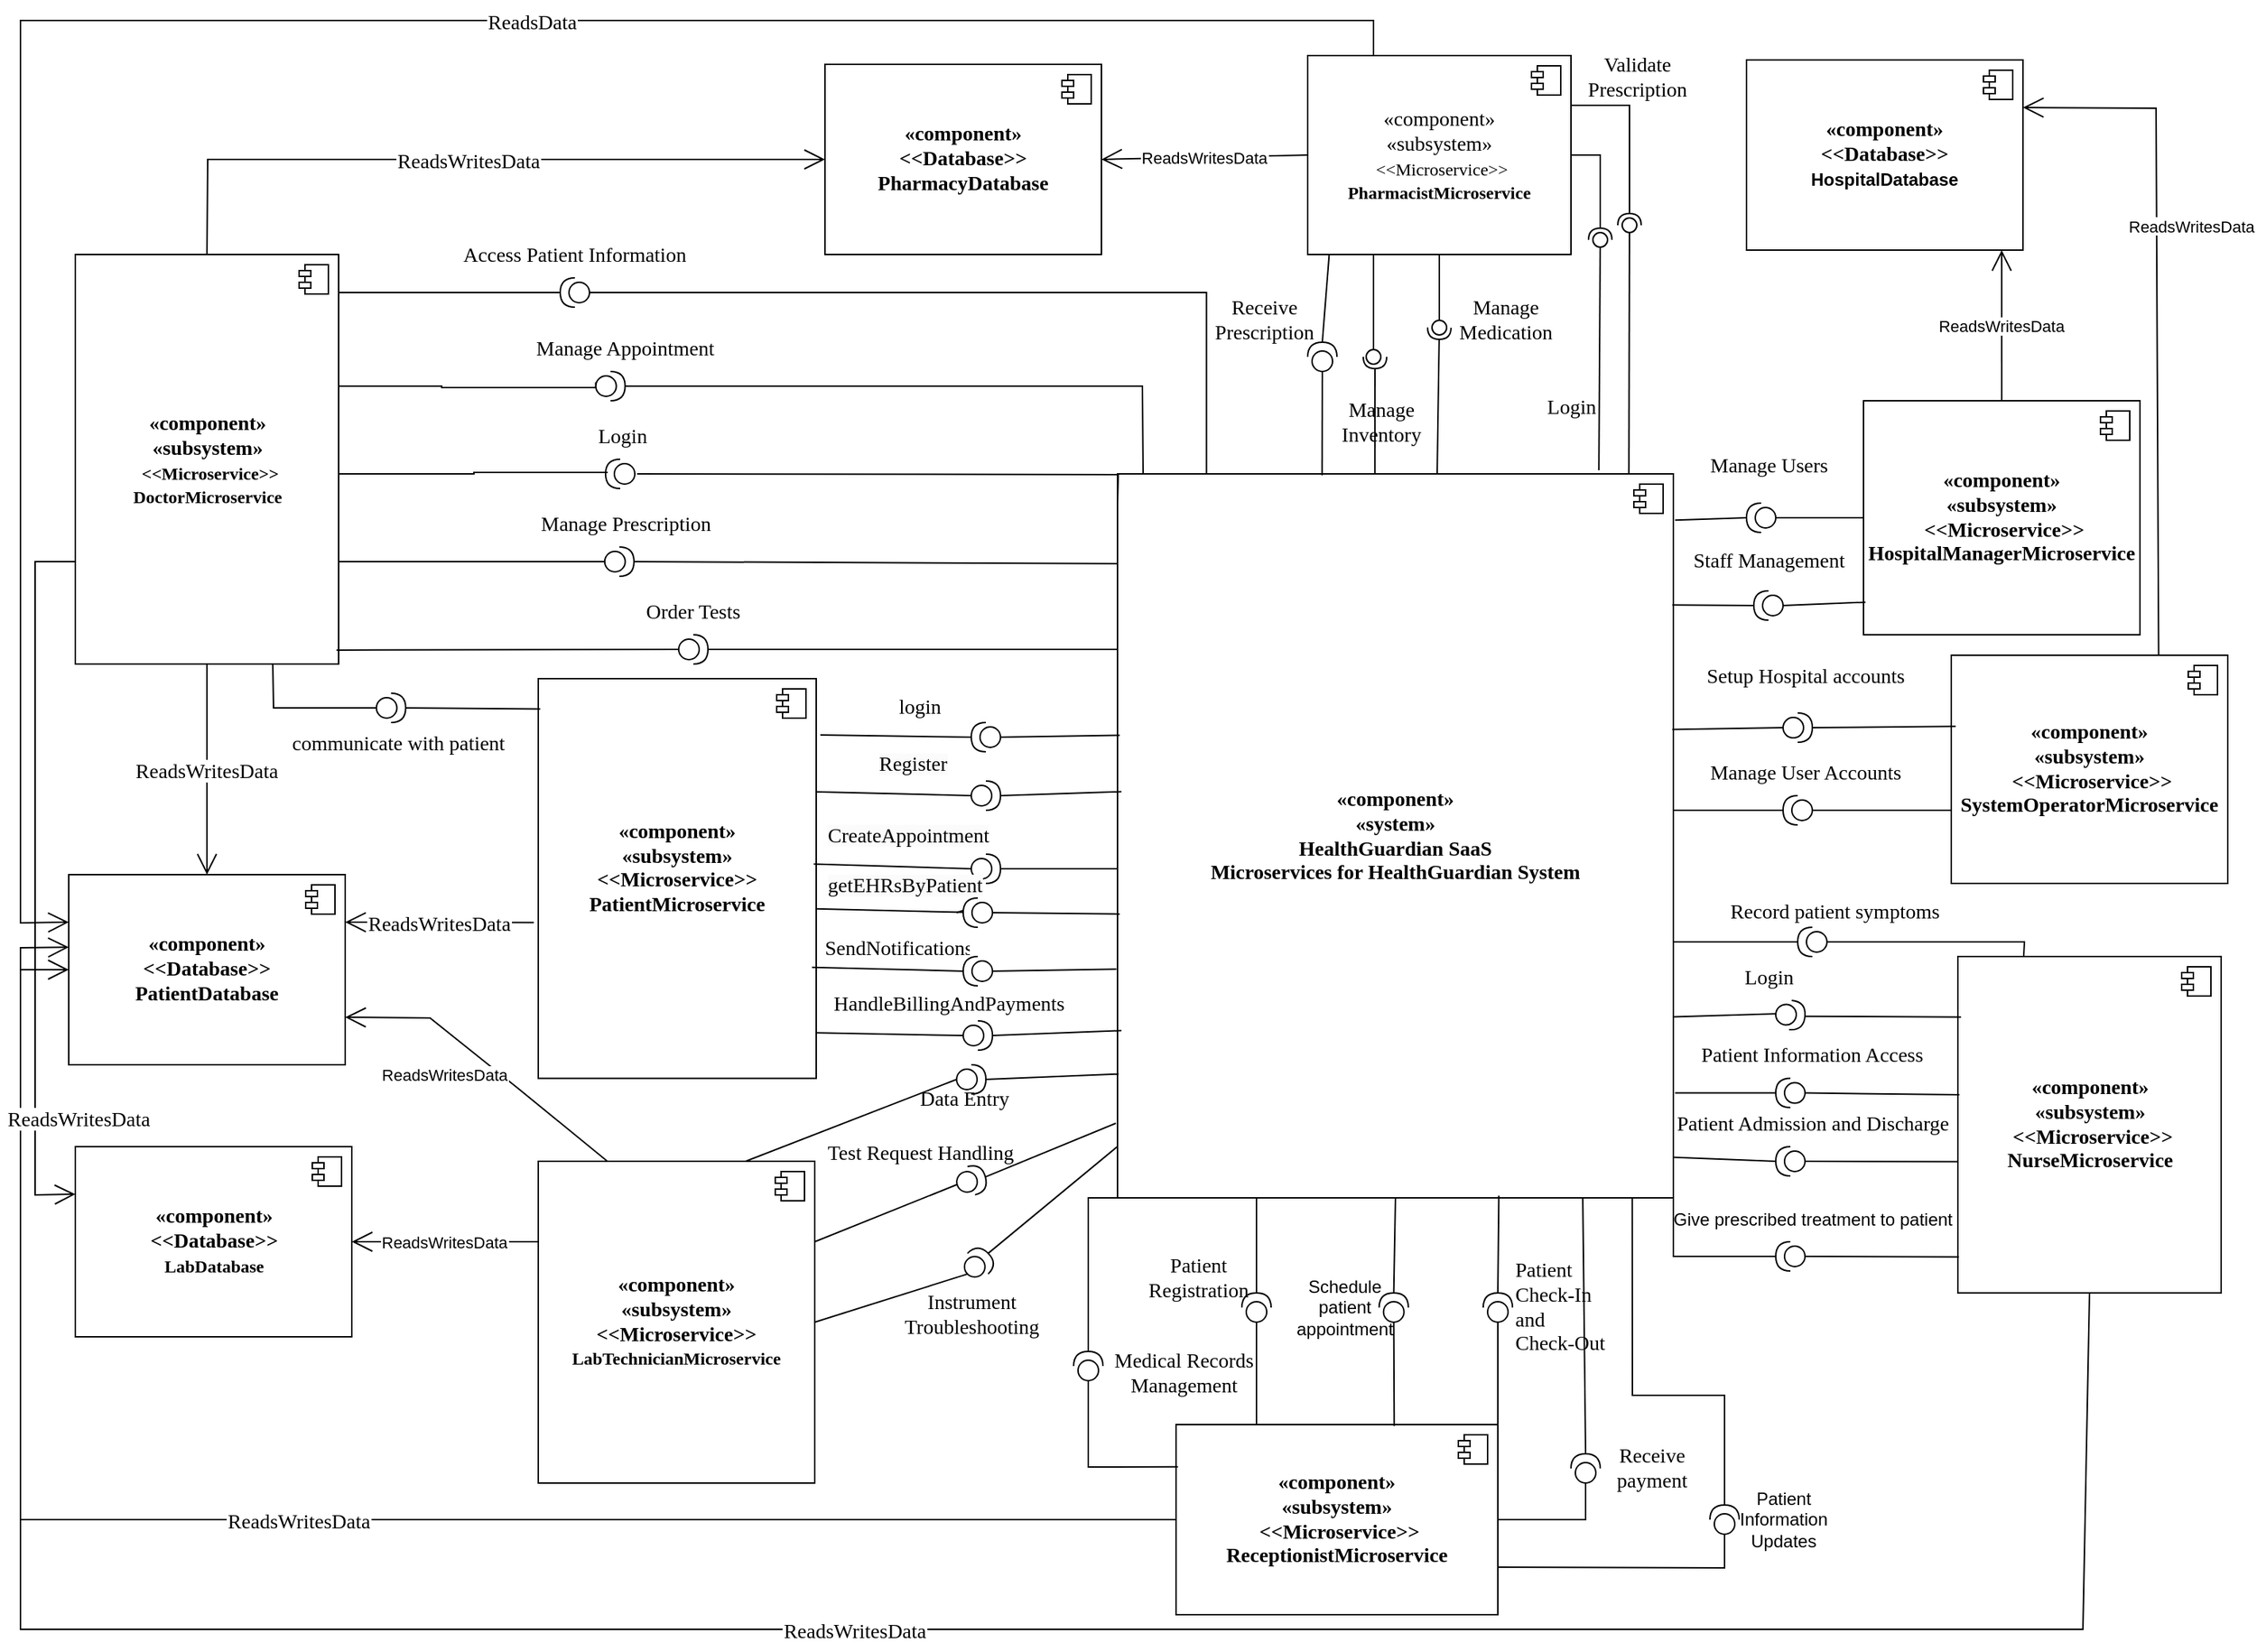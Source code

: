 <mxfile version="22.1.11" type="github">
  <diagram name="第 1 页" id="nJB0Ftmji8PTShk6qqmN">
    <mxGraphModel dx="1172" dy="-158" grid="1" gridSize="10" guides="1" tooltips="1" connect="1" arrows="1" fold="1" page="1" pageScale="1" pageWidth="1169" pageHeight="827" math="0" shadow="0">
      <root>
        <mxCell id="0" />
        <mxCell id="1" parent="0" />
        <mxCell id="VN6n6pisOUyMDZb1Et-6-26" value="Manage Appointment" style="text;html=1;align=center;verticalAlign=middle;resizable=0;points=[];autosize=1;strokeColor=none;fillColor=none;fontFamily=Times New Roman;fontSize=14;" parent="1" vertex="1">
          <mxGeometry x="408.34" y="1280" width="150" height="30" as="geometry" />
        </mxCell>
        <mxCell id="VN6n6pisOUyMDZb1Et-6-29" value="Manage Prescription" style="text;whiteSpace=wrap;html=1;align=center;fontFamily=Times New Roman;fontSize=14;" parent="1" vertex="1">
          <mxGeometry x="409.42" y="1400" width="150" height="40" as="geometry" />
        </mxCell>
        <mxCell id="VN6n6pisOUyMDZb1Et-6-30" value="Order Tests" style="text;whiteSpace=wrap;html=1;align=center;fontSize=14;fontFamily=Times New Roman;" parent="1" vertex="1">
          <mxGeometry x="455" y="1460" width="150" height="40" as="geometry" />
        </mxCell>
        <mxCell id="VN6n6pisOUyMDZb1Et-6-31" value="Access Patient Information" style="text;whiteSpace=wrap;html=1;align=center;fontFamily=Times New Roman;fontSize=14;" parent="1" vertex="1">
          <mxGeometry x="359" y="1216" width="180" height="30" as="geometry" />
        </mxCell>
        <mxCell id="VN6n6pisOUyMDZb1Et-6-32" value="" style="edgeStyle=orthogonalEdgeStyle;rounded=0;orthogonalLoop=1;jettySize=auto;html=1;entryX=-0.003;entryY=0.367;entryDx=0;entryDy=0;entryPerimeter=0;endArrow=none;endFill=0;exitX=0.998;exitY=0.177;exitDx=0;exitDy=0;exitPerimeter=0;" parent="1" target="VN6n6pisOUyMDZb1Et-6-33" edge="1" source="W3R0Q8apx7RqM81T_USm-109">
          <mxGeometry relative="1" as="geometry">
            <mxPoint x="340" y="1320" as="sourcePoint" />
            <mxPoint x="617.47" y="1315.985" as="targetPoint" />
            <Array as="points">
              <mxPoint x="287" y="1320" />
              <mxPoint x="358" y="1320" />
              <mxPoint x="463" y="1321" />
            </Array>
          </mxGeometry>
        </mxCell>
        <mxCell id="VN6n6pisOUyMDZb1Et-6-33" value="" style="shape=providedRequiredInterface;html=1;verticalLabelPosition=bottom;sketch=0;" parent="1" vertex="1">
          <mxGeometry x="463.34" y="1310" width="20" height="20" as="geometry" />
        </mxCell>
        <mxCell id="VN6n6pisOUyMDZb1Et-6-34" value="" style="shape=providedRequiredInterface;html=1;verticalLabelPosition=bottom;sketch=0;" parent="1" vertex="1">
          <mxGeometry x="469.42" y="1430" width="20" height="20" as="geometry" />
        </mxCell>
        <mxCell id="VN6n6pisOUyMDZb1Et-6-36" value="" style="shape=providedRequiredInterface;html=1;verticalLabelPosition=bottom;sketch=0;" parent="1" vertex="1">
          <mxGeometry x="520" y="1490" width="20" height="20" as="geometry" />
        </mxCell>
        <mxCell id="VN6n6pisOUyMDZb1Et-6-37" style="edgeStyle=orthogonalEdgeStyle;rounded=0;orthogonalLoop=1;jettySize=auto;html=1;exitX=0;exitY=0.5;exitDx=0;exitDy=0;exitPerimeter=0;entryX=0.16;entryY=0.004;entryDx=0;entryDy=0;endArrow=none;endFill=0;entryPerimeter=0;" parent="1" source="VN6n6pisOUyMDZb1Et-6-38" target="W3R0Q8apx7RqM81T_USm-1" edge="1">
          <mxGeometry relative="1" as="geometry">
            <mxPoint x="584" y="1255.25" as="targetPoint" />
          </mxGeometry>
        </mxCell>
        <mxCell id="VN6n6pisOUyMDZb1Et-6-38" value="" style="shape=providedRequiredInterface;html=1;verticalLabelPosition=bottom;sketch=0;direction=west;" parent="1" vertex="1">
          <mxGeometry x="439" y="1246" width="20" height="20" as="geometry" />
        </mxCell>
        <mxCell id="VN6n6pisOUyMDZb1Et-6-39" style="rounded=0;orthogonalLoop=1;jettySize=auto;html=1;exitX=1;exitY=0.5;exitDx=0;exitDy=0;exitPerimeter=0;entryX=0.046;entryY=0;entryDx=0;entryDy=0;endArrow=none;endFill=0;entryPerimeter=0;" parent="1" source="VN6n6pisOUyMDZb1Et-6-33" target="W3R0Q8apx7RqM81T_USm-1" edge="1">
          <mxGeometry relative="1" as="geometry">
            <mxPoint x="619.5" y="1320.6" as="targetPoint" />
            <Array as="points">
              <mxPoint x="837" y="1320" />
            </Array>
          </mxGeometry>
        </mxCell>
        <mxCell id="VN6n6pisOUyMDZb1Et-6-43" value="" style="shape=providedRequiredInterface;html=1;verticalLabelPosition=bottom;sketch=0;" parent="1" vertex="1">
          <mxGeometry x="313.34" y="1530" width="20" height="20" as="geometry" />
        </mxCell>
        <mxCell id="VN6n6pisOUyMDZb1Et-6-44" value="communicate with patient" style="text;html=1;align=center;verticalAlign=middle;resizable=0;points=[];autosize=1;strokeColor=none;fillColor=none;fontFamily=Times New Roman;fontSize=14;" parent="1" vertex="1">
          <mxGeometry x="243.34" y="1550" width="170" height="30" as="geometry" />
        </mxCell>
        <mxCell id="VN6n6pisOUyMDZb1Et-6-59" value="" style="ellipse;whiteSpace=wrap;html=1;align=center;aspect=fixed;fillColor=none;strokeColor=none;resizable=0;perimeter=centerPerimeter;rotatable=0;allowArrows=0;points=[];outlineConnect=1;" parent="1" vertex="1">
          <mxGeometry x="1230.5" y="1189" width="10" height="10" as="geometry" />
        </mxCell>
        <mxCell id="VN6n6pisOUyMDZb1Et-6-60" value="Receive&lt;br style=&quot;font-size: 14px;&quot;&gt;Prescription" style="text;html=1;align=center;verticalAlign=middle;resizable=0;points=[];autosize=1;strokeColor=none;fillColor=none;fontFamily=Times New Roman;fontSize=14;" parent="1" vertex="1">
          <mxGeometry x="875" y="1250" width="90" height="50" as="geometry" />
        </mxCell>
        <mxCell id="VN6n6pisOUyMDZb1Et-6-62" value="" style="rounded=0;orthogonalLoop=1;jettySize=auto;html=1;endArrow=oval;endFill=0;sketch=0;sourcePerimeterSpacing=0;targetPerimeterSpacing=0;endSize=10;exitX=0.25;exitY=1;exitDx=0;exitDy=0;" parent="1" edge="1" source="W3R0Q8apx7RqM81T_USm-103">
          <mxGeometry relative="1" as="geometry">
            <mxPoint x="1281.5" y="1280" as="sourcePoint" />
            <mxPoint x="995" y="1300" as="targetPoint" />
          </mxGeometry>
        </mxCell>
        <mxCell id="VN6n6pisOUyMDZb1Et-6-63" value="" style="rounded=0;orthogonalLoop=1;jettySize=auto;html=1;endArrow=halfCircle;endFill=0;endSize=6;strokeWidth=1;sketch=0;exitX=0.463;exitY=0.004;exitDx=0;exitDy=0;exitPerimeter=0;" parent="1" edge="1" source="W3R0Q8apx7RqM81T_USm-1">
          <mxGeometry relative="1" as="geometry">
            <mxPoint x="1281" y="1114" as="sourcePoint" />
            <mxPoint x="996" y="1300" as="targetPoint" />
          </mxGeometry>
        </mxCell>
        <mxCell id="VN6n6pisOUyMDZb1Et-6-64" value="Manage &lt;br style=&quot;font-size: 14px;&quot;&gt;Medication" style="text;html=1;align=center;verticalAlign=middle;resizable=0;points=[];autosize=1;strokeColor=none;fillColor=none;fontFamily=Times New Roman;fontSize=14;" parent="1" vertex="1">
          <mxGeometry x="1040" y="1250" width="90" height="50" as="geometry" />
        </mxCell>
        <mxCell id="VN6n6pisOUyMDZb1Et-6-65" value="" style="rounded=0;orthogonalLoop=1;jettySize=auto;html=1;endArrow=oval;endFill=0;sketch=0;sourcePerimeterSpacing=0;targetPerimeterSpacing=0;endSize=10;exitX=0.5;exitY=1;exitDx=0;exitDy=0;" parent="1" edge="1" source="W3R0Q8apx7RqM81T_USm-103">
          <mxGeometry relative="1" as="geometry">
            <mxPoint x="901" y="771" as="sourcePoint" />
            <mxPoint x="1040" y="1280" as="targetPoint" />
          </mxGeometry>
        </mxCell>
        <mxCell id="VN6n6pisOUyMDZb1Et-6-66" value="" style="rounded=0;orthogonalLoop=1;jettySize=auto;html=1;endArrow=halfCircle;endFill=0;endSize=6;strokeWidth=1;sketch=0;exitX=0.575;exitY=0.003;exitDx=0;exitDy=0;exitPerimeter=0;" parent="1" edge="1" source="W3R0Q8apx7RqM81T_USm-1">
          <mxGeometry relative="1" as="geometry">
            <mxPoint x="900" y="605" as="sourcePoint" />
            <mxPoint x="1040" y="1280" as="targetPoint" />
          </mxGeometry>
        </mxCell>
        <mxCell id="VN6n6pisOUyMDZb1Et-6-67" value="Manage &lt;br style=&quot;font-size: 14px;&quot;&gt;Inventory" style="text;html=1;align=center;verticalAlign=middle;resizable=0;points=[];autosize=1;strokeColor=none;fillColor=none;fontFamily=Times New Roman;fontSize=14;" parent="1" vertex="1">
          <mxGeometry x="960" y="1320" width="80" height="50" as="geometry" />
        </mxCell>
        <mxCell id="VN6n6pisOUyMDZb1Et-6-76" value="" style="rounded=0;orthogonalLoop=1;jettySize=auto;html=1;endArrow=halfCircle;endFill=0;endSize=6;strokeWidth=1;sketch=0;exitX=1;exitY=0.5;exitDx=0;exitDy=0;" parent="1" edge="1" source="W3R0Q8apx7RqM81T_USm-103">
          <mxGeometry relative="1" as="geometry">
            <mxPoint x="974" y="770" as="sourcePoint" />
            <mxPoint x="1150" y="1220" as="targetPoint" />
            <Array as="points">
              <mxPoint x="1150" y="1162" />
            </Array>
          </mxGeometry>
        </mxCell>
        <mxCell id="VN6n6pisOUyMDZb1Et-6-77" value="" style="rounded=0;orthogonalLoop=1;jettySize=auto;html=1;endArrow=oval;endFill=0;sketch=0;sourcePerimeterSpacing=0;targetPerimeterSpacing=0;endSize=10;exitX=0.866;exitY=-0.005;exitDx=0;exitDy=0;exitPerimeter=0;" parent="1" edge="1" source="W3R0Q8apx7RqM81T_USm-1">
          <mxGeometry relative="1" as="geometry">
            <mxPoint x="975" y="607" as="sourcePoint" />
            <mxPoint x="1150" y="1220" as="targetPoint" />
          </mxGeometry>
        </mxCell>
        <mxCell id="VN6n6pisOUyMDZb1Et-6-78" value="Login" style="text;html=1;align=center;verticalAlign=middle;resizable=0;points=[];autosize=1;strokeColor=none;fillColor=none;fontFamily=Times New Roman;fontSize=14;" parent="1" vertex="1">
          <mxGeometry x="1100" y="1320" width="60" height="30" as="geometry" />
        </mxCell>
        <mxCell id="VN6n6pisOUyMDZb1Et-6-81" value="" style="endArrow=none;html=1;rounded=0;entryX=0;entryY=0.5;entryDx=0;entryDy=0;entryPerimeter=0;" parent="1" target="VN6n6pisOUyMDZb1Et-6-34" edge="1">
          <mxGeometry width="50" height="50" relative="1" as="geometry">
            <mxPoint x="280" y="1440" as="sourcePoint" />
            <mxPoint x="684.42" y="1340" as="targetPoint" />
          </mxGeometry>
        </mxCell>
        <mxCell id="VN6n6pisOUyMDZb1Et-6-82" value="" style="endArrow=none;html=1;rounded=0;entryX=1;entryY=0.5;entryDx=0;entryDy=0;entryPerimeter=0;exitX=-0.001;exitY=0.124;exitDx=0;exitDy=0;exitPerimeter=0;" parent="1" source="W3R0Q8apx7RqM81T_USm-1" target="VN6n6pisOUyMDZb1Et-6-34" edge="1">
          <mxGeometry width="50" height="50" relative="1" as="geometry">
            <mxPoint x="625.0" y="1443.85" as="sourcePoint" />
            <mxPoint x="684.42" y="1340" as="targetPoint" />
          </mxGeometry>
        </mxCell>
        <mxCell id="VN6n6pisOUyMDZb1Et-6-87" value="" style="shape=providedRequiredInterface;html=1;verticalLabelPosition=bottom;sketch=0;direction=west;rotation=90;" parent="1" vertex="1">
          <mxGeometry x="950" y="1290" width="20" height="20" as="geometry" />
        </mxCell>
        <mxCell id="VN6n6pisOUyMDZb1Et-6-89" value="" style="endArrow=none;html=1;rounded=0;entryX=1;entryY=0.5;entryDx=0;entryDy=0;entryPerimeter=0;exitX=0.082;exitY=0.996;exitDx=0;exitDy=0;exitPerimeter=0;" parent="1" source="W3R0Q8apx7RqM81T_USm-103" target="VN6n6pisOUyMDZb1Et-6-87" edge="1">
          <mxGeometry width="50" height="50" relative="1" as="geometry">
            <mxPoint x="640" y="510" as="sourcePoint" />
            <mxPoint x="690" y="460" as="targetPoint" />
          </mxGeometry>
        </mxCell>
        <mxCell id="W3R0Q8apx7RqM81T_USm-1" value="&lt;font style=&quot;font-size: 14px;&quot; face=&quot;Times New Roman&quot;&gt;&lt;b&gt;«component»&lt;br style=&quot;border-color: var(--border-color);&quot;&gt;&lt;span style=&quot;&quot;&gt;«system»&lt;/span&gt;&lt;br style=&quot;border-color: var(--border-color);&quot;&gt;HealthGuardian SaaS&lt;br&gt;&lt;span style=&quot;text-align: left;&quot;&gt;Microservices for HealthGuardian System&lt;/span&gt;&lt;/b&gt;&lt;/font&gt;&lt;span style=&quot;&quot;&gt;&lt;br&gt;&lt;/span&gt;" style="html=1;dropTarget=0;whiteSpace=wrap;" vertex="1" parent="1">
          <mxGeometry x="820" y="1380" width="380" height="495" as="geometry" />
        </mxCell>
        <mxCell id="W3R0Q8apx7RqM81T_USm-2" value="" style="shape=module;jettyWidth=8;jettyHeight=4;" vertex="1" parent="W3R0Q8apx7RqM81T_USm-1">
          <mxGeometry x="1" width="20" height="20" relative="1" as="geometry">
            <mxPoint x="-27" y="7" as="offset" />
          </mxGeometry>
        </mxCell>
        <mxCell id="W3R0Q8apx7RqM81T_USm-48" value="ReadsWritesData" style="startArrow=none;endArrow=open;endSize=12;exitX=0.5;exitY=1;entryX=0.5;entryY=0;rounded=0;exitDx=0;exitDy=0;entryDx=0;entryDy=0;fontFamily=Times New Roman;fontSize=14;" edge="1" parent="1" source="W3R0Q8apx7RqM81T_USm-109" target="W3R0Q8apx7RqM81T_USm-115">
          <mxGeometry relative="1" as="geometry">
            <mxPoint x="193.876" y="1565.356" as="sourcePoint" />
            <mxPoint x="193" y="1670" as="targetPoint" />
          </mxGeometry>
        </mxCell>
        <mxCell id="W3R0Q8apx7RqM81T_USm-49" value="ReadsWritesData" style="startArrow=none;endArrow=open;endSize=12;entryX=1;entryY=0.25;rounded=0;entryDx=0;entryDy=0;exitX=-0.016;exitY=0.61;exitDx=0;exitDy=0;exitPerimeter=0;fontFamily=Times New Roman;fontSize=14;" edge="1" parent="1" source="W3R0Q8apx7RqM81T_USm-70" target="W3R0Q8apx7RqM81T_USm-115">
          <mxGeometry relative="1" as="geometry">
            <mxPoint x="420" y="1693" as="sourcePoint" />
            <mxPoint x="286" y="1693.355" as="targetPoint" />
          </mxGeometry>
        </mxCell>
        <mxCell id="W3R0Q8apx7RqM81T_USm-58" value="ReadsWritesData" style="startArrow=none;endArrow=open;endSize=12;rounded=0;exitX=0.5;exitY=1;exitDx=0;exitDy=0;fontSize=14;fontFamily=Times New Roman;entryX=0;entryY=0.382;entryDx=0;entryDy=0;entryPerimeter=0;" edge="1" parent="1" source="W3R0Q8apx7RqM81T_USm-111" target="W3R0Q8apx7RqM81T_USm-115">
          <mxGeometry relative="1" as="geometry">
            <mxPoint x="193" y="2030" as="sourcePoint" />
            <mxPoint x="233.333" y="2280" as="targetPoint" />
            <Array as="points">
              <mxPoint x="1480" y="2170" />
              <mxPoint x="70" y="2170" />
              <mxPoint x="70" y="1704" />
            </Array>
          </mxGeometry>
        </mxCell>
        <mxCell id="W3R0Q8apx7RqM81T_USm-59" value="ReadsWritesData" style="startArrow=none;endArrow=open;endSize=12;rounded=0;exitX=0;exitY=0.5;exitDx=0;exitDy=0;fontFamily=Times New Roman;fontSize=14;entryX=0;entryY=0.5;entryDx=0;entryDy=0;" edge="1" parent="1" source="W3R0Q8apx7RqM81T_USm-113" target="W3R0Q8apx7RqM81T_USm-115">
          <mxGeometry relative="1" as="geometry">
            <mxPoint x="446.342" y="1821.221" as="sourcePoint" />
            <mxPoint x="720" y="2220" as="targetPoint" />
            <Array as="points">
              <mxPoint x="70" y="2095" />
              <mxPoint x="70" y="1719" />
            </Array>
          </mxGeometry>
        </mxCell>
        <mxCell id="W3R0Q8apx7RqM81T_USm-63" value="ReadsWritesData" style="startArrow=none;endArrow=open;endSize=12;rounded=0;exitX=0.5;exitY=0;exitDx=0;exitDy=0;entryX=0.923;entryY=1;entryDx=0;entryDy=0;entryPerimeter=0;" edge="1" parent="1" source="W3R0Q8apx7RqM81T_USm-118" target="W3R0Q8apx7RqM81T_USm-120">
          <mxGeometry relative="1" as="geometry">
            <mxPoint x="1126.267" y="2062.002" as="sourcePoint" />
            <mxPoint x="1470" y="1350" as="targetPoint" />
          </mxGeometry>
        </mxCell>
        <mxCell id="W3R0Q8apx7RqM81T_USm-65" value="ReadsWritesData" style="startArrow=none;endArrow=open;endSize=12;rounded=0;exitX=0.75;exitY=0;exitDx=0;exitDy=0;entryX=1;entryY=0.25;entryDx=0;entryDy=0;" edge="1" parent="1" source="W3R0Q8apx7RqM81T_USm-105" target="W3R0Q8apx7RqM81T_USm-120">
          <mxGeometry x="0.263" y="-24" relative="1" as="geometry">
            <mxPoint x="1335.684" y="1303.592" as="sourcePoint" />
            <mxPoint x="1539" y="2060" as="targetPoint" />
            <Array as="points">
              <mxPoint x="1530" y="1130" />
            </Array>
            <mxPoint as="offset" />
          </mxGeometry>
        </mxCell>
        <mxCell id="W3R0Q8apx7RqM81T_USm-67" value="ReadsWritesData" style="startArrow=none;endArrow=open;endSize=12;rounded=0;exitX=0;exitY=0.5;exitDx=0;exitDy=0;entryX=1;entryY=0.5;entryDx=0;entryDy=0;" edge="1" parent="1" source="W3R0Q8apx7RqM81T_USm-103" target="W3R0Q8apx7RqM81T_USm-99">
          <mxGeometry relative="1" as="geometry">
            <mxPoint x="941.148" y="1297.283" as="sourcePoint" />
            <mxPoint x="941.264" y="1188.768" as="targetPoint" />
          </mxGeometry>
        </mxCell>
        <mxCell id="W3R0Q8apx7RqM81T_USm-69" value="ReadsWritesData" style="startArrow=none;endArrow=open;endSize=12;rounded=0;exitX=0;exitY=0.25;exitDx=0;exitDy=0;" edge="1" parent="1" source="W3R0Q8apx7RqM81T_USm-107" target="W3R0Q8apx7RqM81T_USm-97">
          <mxGeometry relative="1" as="geometry">
            <mxPoint x="1704.5" y="1353.56" as="sourcePoint" />
            <mxPoint x="1704.5" y="1263.56" as="targetPoint" />
          </mxGeometry>
        </mxCell>
        <mxCell id="W3R0Q8apx7RqM81T_USm-70" value="&lt;font style=&quot;font-size: 14px;&quot; face=&quot;Times New Roman&quot;&gt;&lt;b&gt;«component»&lt;br style=&quot;border-color: var(--border-color);&quot;&gt;&lt;span style=&quot;&quot;&gt;«subsystem»&lt;/span&gt;&lt;br style=&quot;border-color: var(--border-color);&quot;&gt;&amp;lt;&amp;lt;Microservice&amp;gt;&amp;gt;&lt;br style=&quot;border-color: var(--border-color); padding: 0px; margin: 0px;&quot;&gt;PatientMicroservice&lt;br&gt;&lt;/b&gt;&lt;/font&gt;&lt;span style=&quot;&quot;&gt;&lt;br&gt;&lt;/span&gt;" style="html=1;dropTarget=0;whiteSpace=wrap;" vertex="1" parent="1">
          <mxGeometry x="424" y="1520" width="190" height="273.29" as="geometry" />
        </mxCell>
        <mxCell id="W3R0Q8apx7RqM81T_USm-71" value="" style="shape=module;jettyWidth=8;jettyHeight=4;" vertex="1" parent="W3R0Q8apx7RqM81T_USm-70">
          <mxGeometry x="1" width="20" height="20" relative="1" as="geometry">
            <mxPoint x="-27" y="7" as="offset" />
          </mxGeometry>
        </mxCell>
        <mxCell id="W3R0Q8apx7RqM81T_USm-72" value="" style="endArrow=none;html=1;rounded=0;entryX=0.004;entryY=0.361;entryDx=0;entryDy=0;entryPerimeter=0;exitX=0;exitY=0.5;exitDx=0;exitDy=0;exitPerimeter=0;" edge="1" parent="1" source="W3R0Q8apx7RqM81T_USm-73" target="W3R0Q8apx7RqM81T_USm-1">
          <mxGeometry width="50" height="50" relative="1" as="geometry">
            <mxPoint x="760" y="1550" as="sourcePoint" />
            <mxPoint x="770" y="1550" as="targetPoint" />
          </mxGeometry>
        </mxCell>
        <mxCell id="W3R0Q8apx7RqM81T_USm-73" value="" style="shape=providedRequiredInterface;html=1;verticalLabelPosition=bottom;sketch=0;direction=west;" vertex="1" parent="1">
          <mxGeometry x="720" y="1550" width="20" height="20" as="geometry" />
        </mxCell>
        <mxCell id="W3R0Q8apx7RqM81T_USm-74" value="" style="endArrow=none;html=1;rounded=0;exitX=1.015;exitY=0.141;exitDx=0;exitDy=0;exitPerimeter=0;entryX=1;entryY=0.5;entryDx=0;entryDy=0;entryPerimeter=0;" edge="1" parent="1" source="W3R0Q8apx7RqM81T_USm-70" target="W3R0Q8apx7RqM81T_USm-73">
          <mxGeometry width="50" height="50" relative="1" as="geometry">
            <mxPoint x="650" y="1680" as="sourcePoint" />
            <mxPoint x="700" y="1630" as="targetPoint" />
          </mxGeometry>
        </mxCell>
        <mxCell id="W3R0Q8apx7RqM81T_USm-75" value="login" style="text;html=1;strokeColor=none;fillColor=none;align=center;verticalAlign=middle;whiteSpace=wrap;rounded=0;fontSize=14;fontFamily=Times New Roman;" vertex="1" parent="1">
          <mxGeometry x="654.5" y="1530" width="60" height="20" as="geometry" />
        </mxCell>
        <mxCell id="W3R0Q8apx7RqM81T_USm-76" value="" style="endArrow=none;html=1;rounded=0;exitX=0.997;exitY=0.283;exitDx=0;exitDy=0;entryX=0;entryY=0.5;entryDx=0;entryDy=0;entryPerimeter=0;exitPerimeter=0;" edge="1" parent="1" source="W3R0Q8apx7RqM81T_USm-70" target="W3R0Q8apx7RqM81T_USm-77">
          <mxGeometry width="50" height="50" relative="1" as="geometry">
            <mxPoint x="640" y="1650" as="sourcePoint" />
            <mxPoint x="690" y="1600" as="targetPoint" />
          </mxGeometry>
        </mxCell>
        <mxCell id="W3R0Q8apx7RqM81T_USm-77" value="" style="shape=providedRequiredInterface;html=1;verticalLabelPosition=bottom;sketch=0;" vertex="1" parent="1">
          <mxGeometry x="720" y="1590" width="20" height="20" as="geometry" />
        </mxCell>
        <mxCell id="W3R0Q8apx7RqM81T_USm-78" value="" style="endArrow=none;html=1;rounded=0;entryX=0.007;entryY=0.439;entryDx=0;entryDy=0;entryPerimeter=0;exitX=1;exitY=0.5;exitDx=0;exitDy=0;exitPerimeter=0;" edge="1" parent="1" source="W3R0Q8apx7RqM81T_USm-77" target="W3R0Q8apx7RqM81T_USm-1">
          <mxGeometry width="50" height="50" relative="1" as="geometry">
            <mxPoint x="740" y="1700" as="sourcePoint" />
            <mxPoint x="790" y="1650" as="targetPoint" />
          </mxGeometry>
        </mxCell>
        <mxCell id="W3R0Q8apx7RqM81T_USm-79" value="&lt;span style=&quot;color: rgb(0, 0, 0); font-size: 14px; font-style: normal; font-variant-ligatures: normal; font-variant-caps: normal; font-weight: 400; letter-spacing: normal; orphans: 2; text-align: left; text-indent: 0px; text-transform: none; widows: 2; word-spacing: 0px; -webkit-text-stroke-width: 0px; background-color: rgb(251, 251, 251); text-decoration-thickness: initial; text-decoration-style: initial; text-decoration-color: initial; float: none; display: inline !important;&quot;&gt;Register&lt;/span&gt;" style="text;whiteSpace=wrap;html=1;fontFamily=Times New Roman;fontSize=14;" vertex="1" parent="1">
          <mxGeometry x="654.5" y="1563.56" width="50" height="30" as="geometry" />
        </mxCell>
        <mxCell id="W3R0Q8apx7RqM81T_USm-80" value="" style="endArrow=none;html=1;rounded=0;exitX=0.991;exitY=0.464;exitDx=0;exitDy=0;exitPerimeter=0;entryX=0;entryY=0.5;entryDx=0;entryDy=0;entryPerimeter=0;" edge="1" parent="1" source="W3R0Q8apx7RqM81T_USm-70" target="W3R0Q8apx7RqM81T_USm-81">
          <mxGeometry width="50" height="50" relative="1" as="geometry">
            <mxPoint x="660" y="1700" as="sourcePoint" />
            <mxPoint x="700" y="1630" as="targetPoint" />
          </mxGeometry>
        </mxCell>
        <mxCell id="W3R0Q8apx7RqM81T_USm-81" value="" style="shape=providedRequiredInterface;html=1;verticalLabelPosition=bottom;sketch=0;" vertex="1" parent="1">
          <mxGeometry x="720" y="1640" width="20" height="20" as="geometry" />
        </mxCell>
        <mxCell id="W3R0Q8apx7RqM81T_USm-82" value="" style="endArrow=none;html=1;rounded=0;exitX=1;exitY=0.5;exitDx=0;exitDy=0;exitPerimeter=0;" edge="1" parent="1" source="W3R0Q8apx7RqM81T_USm-81">
          <mxGeometry width="50" height="50" relative="1" as="geometry">
            <mxPoint x="680" y="1770" as="sourcePoint" />
            <mxPoint x="820" y="1650" as="targetPoint" />
          </mxGeometry>
        </mxCell>
        <mxCell id="W3R0Q8apx7RqM81T_USm-83" value="&lt;span style=&quot;color: rgb(0, 0, 0); font-size: 14px; font-style: normal; font-variant-ligatures: normal; font-variant-caps: normal; font-weight: 400; letter-spacing: normal; orphans: 2; text-align: left; text-indent: 0px; text-transform: none; widows: 2; word-spacing: 0px; -webkit-text-stroke-width: 0px; background-color: rgb(251, 251, 251); text-decoration-thickness: initial; text-decoration-style: initial; text-decoration-color: initial; float: none; display: inline !important;&quot;&gt;CreateAppointment&lt;/span&gt;" style="text;whiteSpace=wrap;html=1;fontFamily=Times New Roman;fontSize=14;" vertex="1" parent="1">
          <mxGeometry x="619.5" y="1612.5" width="120" height="30" as="geometry" />
        </mxCell>
        <mxCell id="W3R0Q8apx7RqM81T_USm-84" value="" style="endArrow=none;html=1;rounded=0;exitX=0.997;exitY=0.576;exitDx=0;exitDy=0;exitPerimeter=0;" edge="1" parent="1" source="W3R0Q8apx7RqM81T_USm-86">
          <mxGeometry width="50" height="50" relative="1" as="geometry">
            <mxPoint x="660" y="1740" as="sourcePoint" />
            <mxPoint x="710" y="1680" as="targetPoint" />
          </mxGeometry>
        </mxCell>
        <mxCell id="W3R0Q8apx7RqM81T_USm-85" value="" style="endArrow=none;html=1;rounded=0;exitX=0.997;exitY=0.576;exitDx=0;exitDy=0;exitPerimeter=0;" edge="1" parent="1" source="W3R0Q8apx7RqM81T_USm-70" target="W3R0Q8apx7RqM81T_USm-86">
          <mxGeometry width="50" height="50" relative="1" as="geometry">
            <mxPoint x="613" y="1677" as="sourcePoint" />
            <mxPoint x="710" y="1680" as="targetPoint" />
          </mxGeometry>
        </mxCell>
        <mxCell id="W3R0Q8apx7RqM81T_USm-86" value="" style="shape=providedRequiredInterface;html=1;verticalLabelPosition=bottom;sketch=0;direction=west;" vertex="1" parent="1">
          <mxGeometry x="714.5" y="1670" width="20" height="20" as="geometry" />
        </mxCell>
        <mxCell id="W3R0Q8apx7RqM81T_USm-87" value="" style="endArrow=none;html=1;rounded=0;entryX=0.004;entryY=0.608;entryDx=0;entryDy=0;entryPerimeter=0;exitX=0;exitY=0.5;exitDx=0;exitDy=0;exitPerimeter=0;" edge="1" parent="1" source="W3R0Q8apx7RqM81T_USm-86" target="W3R0Q8apx7RqM81T_USm-1">
          <mxGeometry width="50" height="50" relative="1" as="geometry">
            <mxPoint x="750" y="1660" as="sourcePoint" />
            <mxPoint x="827" y="1663" as="targetPoint" />
          </mxGeometry>
        </mxCell>
        <mxCell id="W3R0Q8apx7RqM81T_USm-88" value="&lt;span style=&quot;color: rgb(0, 0, 0); font-style: normal; font-variant-ligatures: normal; font-variant-caps: normal; font-weight: 400; letter-spacing: normal; orphans: 2; text-align: left; text-indent: 0px; text-transform: none; widows: 2; word-spacing: 0px; -webkit-text-stroke-width: 0px; background-color: rgb(251, 251, 251); text-decoration-thickness: initial; text-decoration-style: initial; text-decoration-color: initial; float: none; font-size: 14px; display: inline !important;&quot;&gt;&lt;font style=&quot;font-size: 14px;&quot;&gt;getEHRsByPatient&lt;/font&gt;&lt;/span&gt;" style="text;whiteSpace=wrap;html=1;fontFamily=Times New Roman;fontSize=14;" vertex="1" parent="1">
          <mxGeometry x="619.5" y="1646.65" width="110" height="20" as="geometry" />
        </mxCell>
        <mxCell id="W3R0Q8apx7RqM81T_USm-89" value="" style="endArrow=none;html=1;rounded=0;exitX=0.985;exitY=0.722;exitDx=0;exitDy=0;exitPerimeter=0;entryX=1;entryY=0.5;entryDx=0;entryDy=0;entryPerimeter=0;" edge="1" parent="1" source="W3R0Q8apx7RqM81T_USm-70" target="W3R0Q8apx7RqM81T_USm-90">
          <mxGeometry width="50" height="50" relative="1" as="geometry">
            <mxPoint x="650" y="1770" as="sourcePoint" />
            <mxPoint x="700" y="1720" as="targetPoint" />
          </mxGeometry>
        </mxCell>
        <mxCell id="W3R0Q8apx7RqM81T_USm-90" value="" style="shape=providedRequiredInterface;html=1;verticalLabelPosition=bottom;sketch=0;direction=west;" vertex="1" parent="1">
          <mxGeometry x="714.5" y="1710" width="20" height="20" as="geometry" />
        </mxCell>
        <mxCell id="W3R0Q8apx7RqM81T_USm-91" value="" style="endArrow=none;html=1;rounded=0;entryX=-0.002;entryY=0.684;entryDx=0;entryDy=0;entryPerimeter=0;exitX=0;exitY=0.5;exitDx=0;exitDy=0;exitPerimeter=0;" edge="1" parent="1" source="W3R0Q8apx7RqM81T_USm-90" target="W3R0Q8apx7RqM81T_USm-1">
          <mxGeometry width="50" height="50" relative="1" as="geometry">
            <mxPoint x="744" y="1690" as="sourcePoint" />
            <mxPoint x="832" y="1691" as="targetPoint" />
          </mxGeometry>
        </mxCell>
        <mxCell id="W3R0Q8apx7RqM81T_USm-92" value="SendNotifications" style="text;strokeColor=none;fillColor=none;align=left;verticalAlign=top;spacingLeft=4;spacingRight=4;overflow=hidden;rotatable=0;points=[[0,0.5],[1,0.5]];portConstraint=eastwest;fontFamily=Times New Roman;fontSize=14;" vertex="1" parent="1">
          <mxGeometry x="614" y="1689" width="110" height="21" as="geometry" />
        </mxCell>
        <mxCell id="W3R0Q8apx7RqM81T_USm-93" value="" style="endArrow=none;html=1;rounded=0;entryX=0.007;entryY=0.769;entryDx=0;entryDy=0;entryPerimeter=0;exitX=1;exitY=0.5;exitDx=0;exitDy=0;exitPerimeter=0;" edge="1" parent="1" source="W3R0Q8apx7RqM81T_USm-94" target="W3R0Q8apx7RqM81T_USm-1">
          <mxGeometry width="50" height="50" relative="1" as="geometry">
            <mxPoint x="750" y="1761" as="sourcePoint" />
            <mxPoint x="829" y="1729" as="targetPoint" />
          </mxGeometry>
        </mxCell>
        <mxCell id="W3R0Q8apx7RqM81T_USm-94" value="" style="shape=providedRequiredInterface;html=1;verticalLabelPosition=bottom;sketch=0;direction=east;" vertex="1" parent="1">
          <mxGeometry x="714.5" y="1754" width="20" height="20" as="geometry" />
        </mxCell>
        <mxCell id="W3R0Q8apx7RqM81T_USm-95" value="" style="endArrow=none;html=1;rounded=0;exitX=0.997;exitY=0.886;exitDx=0;exitDy=0;exitPerimeter=0;entryX=0;entryY=0.5;entryDx=0;entryDy=0;entryPerimeter=0;" edge="1" parent="1" source="W3R0Q8apx7RqM81T_USm-70" target="W3R0Q8apx7RqM81T_USm-94">
          <mxGeometry width="50" height="50" relative="1" as="geometry">
            <mxPoint x="640" y="1810" as="sourcePoint" />
            <mxPoint x="690" y="1760" as="targetPoint" />
          </mxGeometry>
        </mxCell>
        <mxCell id="W3R0Q8apx7RqM81T_USm-96" value="HandleBillingAndPayments" style="text;strokeColor=none;fillColor=none;align=left;verticalAlign=top;spacingLeft=4;spacingRight=4;overflow=hidden;rotatable=0;points=[[0,0.5],[1,0.5]];portConstraint=eastwest;fontFamily=Times New Roman;fontSize=14;" vertex="1" parent="1">
          <mxGeometry x="620" y="1727" width="170" height="27" as="geometry" />
        </mxCell>
        <mxCell id="W3R0Q8apx7RqM81T_USm-97" value="&lt;font style=&quot;font-size: 14px;&quot;&gt;&lt;font face=&quot;Times New Roman&quot;&gt;&lt;b&gt;«component»&lt;br style=&quot;border-color: var(--border-color); font-size: 14px;&quot;&gt;&amp;lt;&amp;lt;Database&amp;gt;&amp;gt;&lt;br style=&quot;border-color: var(--border-color); padding: 0px; margin: 0px; font-size: 12px;&quot;&gt;&lt;span style=&quot;font-size: 12px;&quot;&gt;LabDatabase&lt;/span&gt;&lt;/b&gt;&lt;/font&gt;&lt;br&gt;&lt;/font&gt;" style="html=1;dropTarget=0;whiteSpace=wrap;fontFamily=Times New Roman;fontSize=14;" vertex="1" parent="1">
          <mxGeometry x="107.5" y="1840" width="189" height="130" as="geometry" />
        </mxCell>
        <mxCell id="W3R0Q8apx7RqM81T_USm-98" value="" style="shape=module;jettyWidth=8;jettyHeight=4;" vertex="1" parent="W3R0Q8apx7RqM81T_USm-97">
          <mxGeometry x="1" width="20" height="20" relative="1" as="geometry">
            <mxPoint x="-27" y="7" as="offset" />
          </mxGeometry>
        </mxCell>
        <mxCell id="W3R0Q8apx7RqM81T_USm-99" value="&lt;font style=&quot;font-size: 14px;&quot;&gt;&lt;font face=&quot;Times New Roman&quot;&gt;&lt;b&gt;«component»&lt;br style=&quot;border-color: var(--border-color); font-size: 14px;&quot;&gt;&amp;lt;&amp;lt;Database&amp;gt;&amp;gt;&lt;br style=&quot;border-color: var(--border-color); padding: 0px; margin: 0px; font-size: 12px;&quot;&gt;PharmacyDatabase&lt;/b&gt;&lt;/font&gt;&lt;br&gt;&lt;/font&gt;" style="html=1;dropTarget=0;whiteSpace=wrap;fontFamily=Times New Roman;fontSize=14;" vertex="1" parent="1">
          <mxGeometry x="620" y="1100" width="189" height="130" as="geometry" />
        </mxCell>
        <mxCell id="W3R0Q8apx7RqM81T_USm-100" value="" style="shape=module;jettyWidth=8;jettyHeight=4;" vertex="1" parent="W3R0Q8apx7RqM81T_USm-99">
          <mxGeometry x="1" width="20" height="20" relative="1" as="geometry">
            <mxPoint x="-27" y="7" as="offset" />
          </mxGeometry>
        </mxCell>
        <mxCell id="W3R0Q8apx7RqM81T_USm-103" value="&lt;font face=&quot;Times New Roman&quot;&gt;&lt;font style=&quot;font-size: 14px;&quot;&gt;«component»&lt;br style=&quot;border-color: var(--border-color);&quot;&gt;«subsystem»&lt;br style=&quot;border-color: var(--border-color);&quot;&gt;&amp;nbsp;&lt;/font&gt;&amp;lt;&amp;lt;Microservice&amp;gt;&amp;gt;&lt;br style=&quot;border-color: var(--border-color); padding: 0px; margin: 0px; font-weight: 700;&quot;&gt;&lt;span style=&quot;font-weight: 700;&quot;&gt;PharmacistMicroservice&lt;/span&gt;&lt;/font&gt;" style="html=1;dropTarget=0;whiteSpace=wrap;" vertex="1" parent="1">
          <mxGeometry x="950" y="1094" width="180" height="136" as="geometry" />
        </mxCell>
        <mxCell id="W3R0Q8apx7RqM81T_USm-104" value="" style="shape=module;jettyWidth=8;jettyHeight=4;" vertex="1" parent="W3R0Q8apx7RqM81T_USm-103">
          <mxGeometry x="1" width="20" height="20" relative="1" as="geometry">
            <mxPoint x="-27" y="7" as="offset" />
          </mxGeometry>
        </mxCell>
        <mxCell id="W3R0Q8apx7RqM81T_USm-105" value="&lt;font style=&quot;font-size: 14px;&quot; face=&quot;Times New Roman&quot;&gt;&lt;b&gt;&lt;font style=&quot;font-size: 14px;&quot;&gt;«component»&lt;br style=&quot;border-color: var(--border-color);&quot;&gt;«subsystem»&lt;br style=&quot;border-color: var(--border-color);&quot;&gt;&lt;span style=&quot;border-color: var(--border-color);&quot;&gt;&amp;nbsp;&lt;/span&gt;&lt;/font&gt;&amp;lt;&amp;lt;Microservice&amp;gt;&amp;gt;&lt;br style=&quot;border-color: var(--border-color); padding: 0px; margin: 0px;&quot;&gt;SystemOperatorMicroservice&lt;/b&gt;&lt;/font&gt;" style="html=1;dropTarget=0;whiteSpace=wrap;fontFamily=Times New Roman;fontSize=14;" vertex="1" parent="1">
          <mxGeometry x="1390" y="1504" width="189" height="156" as="geometry" />
        </mxCell>
        <mxCell id="W3R0Q8apx7RqM81T_USm-106" value="" style="shape=module;jettyWidth=8;jettyHeight=4;" vertex="1" parent="W3R0Q8apx7RqM81T_USm-105">
          <mxGeometry x="1" width="20" height="20" relative="1" as="geometry">
            <mxPoint x="-27" y="7" as="offset" />
          </mxGeometry>
        </mxCell>
        <mxCell id="W3R0Q8apx7RqM81T_USm-107" value="&lt;font style=&quot;font-size: 14px;&quot;&gt;&lt;b&gt;«component»&lt;br style=&quot;border-color: var(--border-color); font-size: 14px;&quot;&gt;«subsystem»&lt;br style=&quot;border-color: var(--border-color); font-size: 14px;&quot;&gt;&amp;lt;&amp;lt;Microservice&amp;gt;&amp;gt;&lt;br style=&quot;border-color: var(--border-color); padding: 0px; margin: 0px; font-size: 12px;&quot;&gt;&lt;span style=&quot;font-size: 12px;&quot;&gt;LabTechnicianMicroservice&lt;/span&gt;&lt;/b&gt;&lt;br&gt;&lt;/font&gt;" style="html=1;dropTarget=0;whiteSpace=wrap;fontFamily=Times New Roman;fontSize=14;" vertex="1" parent="1">
          <mxGeometry x="424" y="1850" width="189" height="220" as="geometry" />
        </mxCell>
        <mxCell id="W3R0Q8apx7RqM81T_USm-108" value="" style="shape=module;jettyWidth=8;jettyHeight=4;" vertex="1" parent="W3R0Q8apx7RqM81T_USm-107">
          <mxGeometry x="1" width="20" height="20" relative="1" as="geometry">
            <mxPoint x="-27" y="7" as="offset" />
          </mxGeometry>
        </mxCell>
        <mxCell id="W3R0Q8apx7RqM81T_USm-109" value="&lt;b&gt;&lt;font face=&quot;Times New Roman&quot;&gt;&lt;font style=&quot;font-size: 14px;&quot;&gt;«component»&lt;br style=&quot;border-color: var(--border-color);&quot;&gt;«subsystem»&lt;br style=&quot;border-color: var(--border-color);&quot;&gt;&amp;nbsp;&lt;/font&gt;&amp;lt;&amp;lt;Microservice&amp;gt;&amp;gt;&lt;br style=&quot;border-color: var(--border-color); padding: 0px; margin: 0px;&quot;&gt;DoctorMicroservice&lt;/font&gt;&lt;/b&gt;" style="html=1;dropTarget=0;whiteSpace=wrap;" vertex="1" parent="1">
          <mxGeometry x="107.5" y="1230" width="180" height="280" as="geometry" />
        </mxCell>
        <mxCell id="W3R0Q8apx7RqM81T_USm-110" value="" style="shape=module;jettyWidth=8;jettyHeight=4;" vertex="1" parent="W3R0Q8apx7RqM81T_USm-109">
          <mxGeometry x="1" width="20" height="20" relative="1" as="geometry">
            <mxPoint x="-27" y="7" as="offset" />
          </mxGeometry>
        </mxCell>
        <mxCell id="W3R0Q8apx7RqM81T_USm-111" value="&lt;span style=&quot;font-size: 14px;&quot;&gt;&lt;font style=&quot;font-size: 14px;&quot;&gt;&lt;font style=&quot;font-size: 14px;&quot;&gt;«component»&lt;br style=&quot;border-color: var(--border-color); font-size: 14px;&quot;&gt;«subsystem»&lt;br style=&quot;border-color: var(--border-color); font-size: 14px;&quot;&gt;&amp;nbsp;&lt;/font&gt;&amp;lt;&amp;lt;Microservice&amp;gt;&amp;gt;&lt;br style=&quot;border-color: var(--border-color); padding: 0px; margin: 0px; font-size: 14px;&quot;&gt;&lt;/font&gt;&lt;/span&gt;NurseMicroservice&lt;span style=&quot;font-size: 14px;&quot;&gt;&lt;font style=&quot;font-size: 14px;&quot;&gt;&lt;br style=&quot;font-size: 14px;&quot;&gt;&lt;/font&gt;&lt;/span&gt;" style="html=1;dropTarget=0;whiteSpace=wrap;fontFamily=Times New Roman;fontSize=14;fontStyle=1;container=0;" vertex="1" parent="1">
          <mxGeometry x="1394.5" y="1710" width="180" height="230" as="geometry">
            <mxRectangle x="1394.5" y="1710" width="150" height="80" as="alternateBounds" />
          </mxGeometry>
        </mxCell>
        <mxCell id="W3R0Q8apx7RqM81T_USm-113" value="&lt;span style=&quot;font-size: 14px;&quot;&gt;&lt;font style=&quot;font-size: 14px;&quot;&gt;&lt;font style=&quot;font-size: 14px;&quot;&gt;«component»&lt;br style=&quot;border-color: var(--border-color); font-size: 14px;&quot;&gt;«subsystem»&lt;br style=&quot;border-color: var(--border-color); font-size: 14px;&quot;&gt;&amp;nbsp;&lt;/font&gt;&amp;lt;&amp;lt;Microservice&amp;gt;&amp;gt;&lt;br style=&quot;border-color: var(--border-color); padding: 0px; margin: 0px; font-size: 14px;&quot;&gt;&lt;/font&gt;&lt;/span&gt;ReceptionistMicroservice&lt;span style=&quot;font-size: 14px;&quot;&gt;&lt;font style=&quot;font-size: 14px;&quot;&gt;&lt;br style=&quot;font-size: 14px;&quot;&gt;&lt;/font&gt;&lt;/span&gt;" style="html=1;dropTarget=0;whiteSpace=wrap;fontFamily=Times New Roman;fontStyle=1;fontSize=14;" vertex="1" parent="1">
          <mxGeometry x="860" y="2030" width="220" height="130" as="geometry" />
        </mxCell>
        <mxCell id="W3R0Q8apx7RqM81T_USm-114" value="" style="shape=module;jettyWidth=8;jettyHeight=4;" vertex="1" parent="W3R0Q8apx7RqM81T_USm-113">
          <mxGeometry x="1" width="20" height="20" relative="1" as="geometry">
            <mxPoint x="-27" y="7" as="offset" />
          </mxGeometry>
        </mxCell>
        <mxCell id="W3R0Q8apx7RqM81T_USm-115" value="&lt;font style=&quot;font-size: 14px;&quot;&gt;&lt;font face=&quot;Times New Roman&quot;&gt;&lt;span&gt;«component»&lt;br style=&quot;border-color: var(--border-color); font-size: 14px;&quot;&gt;&amp;lt;&amp;lt;Database&amp;gt;&amp;gt;&lt;br style=&quot;border-color: var(--border-color); padding: 0px; margin: 0px; font-size: 12px;&quot;&gt;&lt;/span&gt;&lt;/font&gt;PatientDatabase&lt;br&gt;&lt;/font&gt;" style="html=1;dropTarget=0;whiteSpace=wrap;fontFamily=Times New Roman;fontSize=14;fontStyle=1" vertex="1" parent="1">
          <mxGeometry x="103" y="1654" width="189" height="130" as="geometry" />
        </mxCell>
        <mxCell id="W3R0Q8apx7RqM81T_USm-116" value="" style="shape=module;jettyWidth=8;jettyHeight=4;" vertex="1" parent="W3R0Q8apx7RqM81T_USm-115">
          <mxGeometry x="1" width="20" height="20" relative="1" as="geometry">
            <mxPoint x="-27" y="7" as="offset" />
          </mxGeometry>
        </mxCell>
        <mxCell id="W3R0Q8apx7RqM81T_USm-118" value="&lt;font style=&quot;font-size: 14px;&quot; face=&quot;Times New Roman&quot;&gt;&lt;span&gt;&lt;font style=&quot;font-size: 14px;&quot;&gt;«component»&lt;br style=&quot;border-color: var(--border-color);&quot;&gt;«subsystem»&lt;br style=&quot;border-color: var(--border-color);&quot;&gt;&lt;span style=&quot;border-color: var(--border-color);&quot;&gt;&amp;nbsp;&lt;/span&gt;&lt;/font&gt;&amp;lt;&amp;lt;Microservice&amp;gt;&amp;gt;&lt;br style=&quot;border-color: var(--border-color); padding: 0px; margin: 0px;&quot;&gt;&lt;/span&gt;&lt;/font&gt;HospitalManagerMicroservice&lt;font style=&quot;font-size: 14px;&quot; face=&quot;Times New Roman&quot;&gt;&lt;span&gt;&lt;br&gt;&lt;/span&gt;&lt;/font&gt;" style="html=1;dropTarget=0;whiteSpace=wrap;fontFamily=Times New Roman;fontSize=14;fontStyle=1" vertex="1" parent="1">
          <mxGeometry x="1330" y="1330" width="189" height="160" as="geometry" />
        </mxCell>
        <mxCell id="W3R0Q8apx7RqM81T_USm-119" value="" style="shape=module;jettyWidth=8;jettyHeight=4;" vertex="1" parent="W3R0Q8apx7RqM81T_USm-118">
          <mxGeometry x="1" width="20" height="20" relative="1" as="geometry">
            <mxPoint x="-27" y="7" as="offset" />
          </mxGeometry>
        </mxCell>
        <mxCell id="W3R0Q8apx7RqM81T_USm-120" value="&lt;font style=&quot;font-size: 14px;&quot;&gt;&lt;font face=&quot;Times New Roman&quot;&gt;&lt;span&gt;«component»&lt;br style=&quot;border-color: var(--border-color); font-size: 14px;&quot;&gt;&lt;/span&gt;&lt;/font&gt;&amp;lt;&amp;lt;Database&amp;gt;&amp;gt;&lt;br style=&quot;border-color: var(--border-color); padding: 0px; margin: 0px; font-family: Helvetica; font-size: 12px;&quot;&gt;&lt;span style=&quot;font-family: Helvetica; font-size: 12px;&quot;&gt;HospitalDatabase&lt;/span&gt;&lt;br&gt;&lt;/font&gt;" style="html=1;dropTarget=0;whiteSpace=wrap;fontFamily=Times New Roman;fontSize=14;fontStyle=1" vertex="1" parent="1">
          <mxGeometry x="1250" y="1097" width="189" height="130" as="geometry" />
        </mxCell>
        <mxCell id="W3R0Q8apx7RqM81T_USm-121" value="" style="shape=module;jettyWidth=8;jettyHeight=4;" vertex="1" parent="W3R0Q8apx7RqM81T_USm-120">
          <mxGeometry x="1" width="20" height="20" relative="1" as="geometry">
            <mxPoint x="-27" y="7" as="offset" />
          </mxGeometry>
        </mxCell>
        <mxCell id="W3R0Q8apx7RqM81T_USm-122" style="edgeStyle=orthogonalEdgeStyle;rounded=0;orthogonalLoop=1;jettySize=auto;html=1;exitX=0;exitY=0.5;exitDx=0;exitDy=0;exitPerimeter=0;entryX=0;entryY=0;entryDx=0;entryDy=0;endArrow=none;endFill=0;" edge="1" parent="1">
          <mxGeometry relative="1" as="geometry">
            <mxPoint x="491.5" y="1380" as="sourcePoint" />
            <mxPoint x="820" y="1401" as="targetPoint" />
          </mxGeometry>
        </mxCell>
        <mxCell id="W3R0Q8apx7RqM81T_USm-123" style="edgeStyle=orthogonalEdgeStyle;rounded=0;orthogonalLoop=1;jettySize=auto;html=1;exitX=1;exitY=0.5;exitDx=0;exitDy=0;exitPerimeter=0;endArrow=none;endFill=0;entryX=1;entryY=0.25;entryDx=0;entryDy=0;" edge="1" parent="1">
          <mxGeometry relative="1" as="geometry">
            <mxPoint x="471.5" y="1379" as="sourcePoint" />
            <mxPoint x="287.5" y="1357.5" as="targetPoint" />
            <Array as="points">
              <mxPoint x="380" y="1380" />
              <mxPoint x="288" y="1380" />
            </Array>
          </mxGeometry>
        </mxCell>
        <mxCell id="W3R0Q8apx7RqM81T_USm-124" value="" style="shape=providedRequiredInterface;html=1;verticalLabelPosition=bottom;sketch=0;direction=west;" vertex="1" parent="1">
          <mxGeometry x="470" y="1370" width="20" height="20" as="geometry" />
        </mxCell>
        <mxCell id="W3R0Q8apx7RqM81T_USm-125" value="Login" style="text;whiteSpace=wrap;html=1;fontFamily=Times New Roman;fontSize=14;" vertex="1" parent="1">
          <mxGeometry x="462.5" y="1340" width="35" height="22" as="geometry" />
        </mxCell>
        <mxCell id="W3R0Q8apx7RqM81T_USm-129" value="" style="endArrow=none;html=1;rounded=0;entryX=0;entryY=0.5;entryDx=0;entryDy=0;entryPerimeter=0;exitX=0.992;exitY=0.966;exitDx=0;exitDy=0;exitPerimeter=0;" edge="1" parent="1" source="W3R0Q8apx7RqM81T_USm-109" target="VN6n6pisOUyMDZb1Et-6-36">
          <mxGeometry width="50" height="50" relative="1" as="geometry">
            <mxPoint x="320" y="1500" as="sourcePoint" />
            <mxPoint x="479" y="1450" as="targetPoint" />
          </mxGeometry>
        </mxCell>
        <mxCell id="W3R0Q8apx7RqM81T_USm-130" style="edgeStyle=orthogonalEdgeStyle;rounded=0;orthogonalLoop=1;jettySize=auto;html=1;exitX=1;exitY=0.5;exitDx=0;exitDy=0;exitPerimeter=0;endArrow=none;endFill=0;entryX=0;entryY=0.25;entryDx=0;entryDy=0;" edge="1" parent="1" source="VN6n6pisOUyMDZb1Et-6-36" target="W3R0Q8apx7RqM81T_USm-1">
          <mxGeometry relative="1" as="geometry">
            <mxPoint x="501.5" y="1390" as="sourcePoint" />
            <mxPoint x="830" y="1390" as="targetPoint" />
            <Array as="points">
              <mxPoint x="820" y="1500" />
            </Array>
          </mxGeometry>
        </mxCell>
        <mxCell id="W3R0Q8apx7RqM81T_USm-131" value="" style="endArrow=none;html=1;rounded=0;entryX=1;entryY=0.5;entryDx=0;entryDy=0;entryPerimeter=0;" edge="1" parent="1" target="VN6n6pisOUyMDZb1Et-6-38">
          <mxGeometry width="50" height="50" relative="1" as="geometry">
            <mxPoint x="287" y="1256" as="sourcePoint" />
            <mxPoint x="480" y="1310" as="targetPoint" />
          </mxGeometry>
        </mxCell>
        <mxCell id="W3R0Q8apx7RqM81T_USm-132" value="ReadsWritesData" style="startArrow=none;endArrow=open;endSize=12;exitX=0.5;exitY=0;entryX=0;entryY=0.5;rounded=0;exitDx=0;exitDy=0;entryDx=0;entryDy=0;fontFamily=Times New Roman;fontSize=14;" edge="1" parent="1" source="W3R0Q8apx7RqM81T_USm-109" target="W3R0Q8apx7RqM81T_USm-99">
          <mxGeometry relative="1" as="geometry">
            <mxPoint x="208" y="1520" as="sourcePoint" />
            <mxPoint x="208" y="1664" as="targetPoint" />
            <Array as="points">
              <mxPoint x="198" y="1165" />
            </Array>
          </mxGeometry>
        </mxCell>
        <mxCell id="W3R0Q8apx7RqM81T_USm-134" value="" style="endArrow=none;html=1;rounded=0;entryX=0;entryY=0.5;entryDx=0;entryDy=0;entryPerimeter=0;exitX=0.368;exitY=0.002;exitDx=0;exitDy=0;exitPerimeter=0;" edge="1" parent="1" source="W3R0Q8apx7RqM81T_USm-1" target="VN6n6pisOUyMDZb1Et-6-87">
          <mxGeometry width="50" height="50" relative="1" as="geometry">
            <mxPoint x="1005" y="1240" as="sourcePoint" />
            <mxPoint x="1005" y="1290" as="targetPoint" />
          </mxGeometry>
        </mxCell>
        <mxCell id="W3R0Q8apx7RqM81T_USm-135" value="" style="rounded=0;orthogonalLoop=1;jettySize=auto;html=1;endArrow=halfCircle;endFill=0;endSize=6;strokeWidth=1;sketch=0;exitX=1;exitY=0.25;exitDx=0;exitDy=0;" edge="1" parent="1" source="W3R0Q8apx7RqM81T_USm-103">
          <mxGeometry relative="1" as="geometry">
            <mxPoint x="1140" y="1172" as="sourcePoint" />
            <mxPoint x="1170" y="1210" as="targetPoint" />
            <Array as="points">
              <mxPoint x="1170" y="1128" />
            </Array>
          </mxGeometry>
        </mxCell>
        <mxCell id="W3R0Q8apx7RqM81T_USm-136" value="" style="rounded=0;orthogonalLoop=1;jettySize=auto;html=1;endArrow=oval;endFill=0;sketch=0;sourcePerimeterSpacing=0;targetPerimeterSpacing=0;endSize=10;exitX=0.92;exitY=-0.001;exitDx=0;exitDy=0;exitPerimeter=0;" edge="1" parent="1" source="W3R0Q8apx7RqM81T_USm-1">
          <mxGeometry relative="1" as="geometry">
            <mxPoint x="1159" y="1388" as="sourcePoint" />
            <mxPoint x="1170" y="1210" as="targetPoint" />
          </mxGeometry>
        </mxCell>
        <mxCell id="W3R0Q8apx7RqM81T_USm-137" value="Validate&lt;br style=&quot;font-size: 14px;&quot;&gt;Prescription" style="text;html=1;align=center;verticalAlign=middle;resizable=0;points=[];autosize=1;strokeColor=none;fillColor=none;fontFamily=Times New Roman;fontSize=14;" vertex="1" parent="1">
          <mxGeometry x="1130" y="1083.56" width="90" height="50" as="geometry" />
        </mxCell>
        <mxCell id="W3R0Q8apx7RqM81T_USm-138" value="ReadsData" style="startArrow=none;endArrow=open;endSize=12;exitX=0.25;exitY=0;entryX=0;entryY=0.25;rounded=0;exitDx=0;exitDy=0;entryDx=0;entryDy=0;fontFamily=Times New Roman;fontSize=14;" edge="1" parent="1" source="W3R0Q8apx7RqM81T_USm-103" target="W3R0Q8apx7RqM81T_USm-115">
          <mxGeometry x="-0.251" relative="1" as="geometry">
            <mxPoint x="208" y="1240" as="sourcePoint" />
            <mxPoint x="630" y="1175" as="targetPoint" />
            <Array as="points">
              <mxPoint x="995" y="1070" />
              <mxPoint x="70" y="1070" />
              <mxPoint x="70" y="1687" />
            </Array>
            <mxPoint as="offset" />
          </mxGeometry>
        </mxCell>
        <mxCell id="W3R0Q8apx7RqM81T_USm-139" value="" style="endArrow=none;html=1;rounded=0;entryX=0;entryY=0.5;entryDx=0;entryDy=0;entryPerimeter=0;exitX=0.75;exitY=1;exitDx=0;exitDy=0;" edge="1" parent="1" source="W3R0Q8apx7RqM81T_USm-109" target="VN6n6pisOUyMDZb1Et-6-43">
          <mxGeometry width="50" height="50" relative="1" as="geometry">
            <mxPoint x="296" y="1510" as="sourcePoint" />
            <mxPoint x="530" y="1510" as="targetPoint" />
            <Array as="points">
              <mxPoint x="243" y="1540" />
            </Array>
          </mxGeometry>
        </mxCell>
        <mxCell id="W3R0Q8apx7RqM81T_USm-140" value="" style="endArrow=none;html=1;rounded=0;entryX=0.007;entryY=0.076;entryDx=0;entryDy=0;exitX=1;exitY=0.5;exitDx=0;exitDy=0;exitPerimeter=0;entryPerimeter=0;" edge="1" parent="1" source="VN6n6pisOUyMDZb1Et-6-43" target="W3R0Q8apx7RqM81T_USm-70">
          <mxGeometry width="50" height="50" relative="1" as="geometry">
            <mxPoint x="253" y="1520" as="sourcePoint" />
            <mxPoint x="323" y="1550" as="targetPoint" />
          </mxGeometry>
        </mxCell>
        <mxCell id="W3R0Q8apx7RqM81T_USm-141" value="Setup Hospital accounts" style="text;html=1;align=center;verticalAlign=middle;resizable=0;points=[];autosize=1;strokeColor=none;fillColor=none;fontFamily=Times New Roman;fontSize=14;" vertex="1" parent="1">
          <mxGeometry x="1210" y="1504" width="160" height="30" as="geometry" />
        </mxCell>
        <mxCell id="W3R0Q8apx7RqM81T_USm-143" value="Manage User Accounts" style="text;html=1;align=center;verticalAlign=middle;resizable=0;points=[];autosize=1;strokeColor=none;fillColor=none;fontSize=14;fontFamily=Times New Roman;" vertex="1" parent="1">
          <mxGeometry x="1215" y="1570" width="150" height="30" as="geometry" />
        </mxCell>
        <mxCell id="W3R0Q8apx7RqM81T_USm-144" value="" style="shape=providedRequiredInterface;html=1;verticalLabelPosition=bottom;sketch=0;direction=west;" vertex="1" parent="1">
          <mxGeometry x="1255" y="1460" width="20" height="20" as="geometry" />
        </mxCell>
        <mxCell id="W3R0Q8apx7RqM81T_USm-145" value="Manage Users" style="text;html=1;align=center;verticalAlign=middle;resizable=0;points=[];autosize=1;strokeColor=none;fillColor=none;fontFamily=Times New Roman;fontSize=14;" vertex="1" parent="1">
          <mxGeometry x="1215" y="1360" width="100" height="30" as="geometry" />
        </mxCell>
        <mxCell id="W3R0Q8apx7RqM81T_USm-146" value="Staff Management" style="text;html=1;align=center;verticalAlign=middle;resizable=0;points=[];autosize=1;strokeColor=none;fillColor=none;fontFamily=Times New Roman;fontSize=14;" vertex="1" parent="1">
          <mxGeometry x="1200" y="1425" width="130" height="30" as="geometry" />
        </mxCell>
        <mxCell id="W3R0Q8apx7RqM81T_USm-147" value="" style="shape=providedRequiredInterface;html=1;verticalLabelPosition=bottom;sketch=0;direction=west;" vertex="1" parent="1">
          <mxGeometry x="1250" y="1400" width="20" height="20" as="geometry" />
        </mxCell>
        <mxCell id="W3R0Q8apx7RqM81T_USm-148" value="" style="endArrow=none;html=1;rounded=0;entryX=0;entryY=0.5;entryDx=0;entryDy=0;entryPerimeter=0;exitX=0;exitY=0.5;exitDx=0;exitDy=0;" edge="1" parent="1" source="W3R0Q8apx7RqM81T_USm-118" target="W3R0Q8apx7RqM81T_USm-147">
          <mxGeometry width="50" height="50" relative="1" as="geometry">
            <mxPoint x="1010" y="1490" as="sourcePoint" />
            <mxPoint x="1060" y="1440" as="targetPoint" />
          </mxGeometry>
        </mxCell>
        <mxCell id="W3R0Q8apx7RqM81T_USm-150" value="" style="endArrow=none;html=1;rounded=0;entryX=1;entryY=0.5;entryDx=0;entryDy=0;entryPerimeter=0;exitX=1.003;exitY=0.064;exitDx=0;exitDy=0;exitPerimeter=0;" edge="1" parent="1" source="W3R0Q8apx7RqM81T_USm-1" target="W3R0Q8apx7RqM81T_USm-147">
          <mxGeometry width="50" height="50" relative="1" as="geometry">
            <mxPoint x="1010" y="1490" as="sourcePoint" />
            <mxPoint x="1060" y="1440" as="targetPoint" />
          </mxGeometry>
        </mxCell>
        <mxCell id="W3R0Q8apx7RqM81T_USm-151" value="" style="endArrow=none;html=1;rounded=0;entryX=1;entryY=0.5;entryDx=0;entryDy=0;entryPerimeter=0;exitX=0.998;exitY=0.181;exitDx=0;exitDy=0;exitPerimeter=0;" edge="1" parent="1" source="W3R0Q8apx7RqM81T_USm-1" target="W3R0Q8apx7RqM81T_USm-144">
          <mxGeometry width="50" height="50" relative="1" as="geometry">
            <mxPoint x="1010" y="1490" as="sourcePoint" />
            <mxPoint x="1060" y="1440" as="targetPoint" />
          </mxGeometry>
        </mxCell>
        <mxCell id="W3R0Q8apx7RqM81T_USm-152" value="" style="endArrow=none;html=1;rounded=0;entryX=0.007;entryY=0.861;entryDx=0;entryDy=0;entryPerimeter=0;exitX=0;exitY=0.5;exitDx=0;exitDy=0;exitPerimeter=0;" edge="1" parent="1" source="W3R0Q8apx7RqM81T_USm-144" target="W3R0Q8apx7RqM81T_USm-118">
          <mxGeometry width="50" height="50" relative="1" as="geometry">
            <mxPoint x="1209" y="1480" as="sourcePoint" />
            <mxPoint x="1265" y="1480" as="targetPoint" />
          </mxGeometry>
        </mxCell>
        <mxCell id="W3R0Q8apx7RqM81T_USm-153" value="" style="shape=providedRequiredInterface;html=1;verticalLabelPosition=bottom;sketch=0;direction=west;rotation=-180;" vertex="1" parent="1">
          <mxGeometry x="1275" y="1543.56" width="20" height="20" as="geometry" />
        </mxCell>
        <mxCell id="W3R0Q8apx7RqM81T_USm-154" value="" style="shape=providedRequiredInterface;html=1;verticalLabelPosition=bottom;sketch=0;direction=west;rotation=0;" vertex="1" parent="1">
          <mxGeometry x="1275" y="1600" width="20" height="20" as="geometry" />
        </mxCell>
        <mxCell id="W3R0Q8apx7RqM81T_USm-158" value="" style="endArrow=none;html=1;rounded=0;entryX=0;entryY=0.5;entryDx=0;entryDy=0;entryPerimeter=0;" edge="1" parent="1" target="W3R0Q8apx7RqM81T_USm-154">
          <mxGeometry width="50" height="50" relative="1" as="geometry">
            <mxPoint x="1390" y="1610" as="sourcePoint" />
            <mxPoint x="1060" y="1550" as="targetPoint" />
          </mxGeometry>
        </mxCell>
        <mxCell id="W3R0Q8apx7RqM81T_USm-159" value="" style="endArrow=none;html=1;rounded=0;entryX=1;entryY=0.5;entryDx=0;entryDy=0;entryPerimeter=0;" edge="1" parent="1" target="W3R0Q8apx7RqM81T_USm-154">
          <mxGeometry width="50" height="50" relative="1" as="geometry">
            <mxPoint x="1200" y="1610" as="sourcePoint" />
            <mxPoint x="1060" y="1550" as="targetPoint" />
          </mxGeometry>
        </mxCell>
        <mxCell id="W3R0Q8apx7RqM81T_USm-160" value="" style="endArrow=none;html=1;rounded=0;entryX=0;entryY=0.5;entryDx=0;entryDy=0;entryPerimeter=0;exitX=0.998;exitY=0.353;exitDx=0;exitDy=0;exitPerimeter=0;" edge="1" parent="1" source="W3R0Q8apx7RqM81T_USm-1" target="W3R0Q8apx7RqM81T_USm-153">
          <mxGeometry width="50" height="50" relative="1" as="geometry">
            <mxPoint x="1190" y="1554" as="sourcePoint" />
            <mxPoint x="1060" y="1550" as="targetPoint" />
          </mxGeometry>
        </mxCell>
        <mxCell id="W3R0Q8apx7RqM81T_USm-161" value="" style="endArrow=none;html=1;rounded=0;entryX=1;entryY=0.5;entryDx=0;entryDy=0;entryPerimeter=0;exitX=0.016;exitY=0.312;exitDx=0;exitDy=0;exitPerimeter=0;" edge="1" parent="1" source="W3R0Q8apx7RqM81T_USm-105" target="W3R0Q8apx7RqM81T_USm-153">
          <mxGeometry width="50" height="50" relative="1" as="geometry">
            <mxPoint x="1010" y="1600" as="sourcePoint" />
            <mxPoint x="1060" y="1550" as="targetPoint" />
          </mxGeometry>
        </mxCell>
        <mxCell id="W3R0Q8apx7RqM81T_USm-162" value="ReadsWritesData" style="startArrow=none;endArrow=open;endSize=12;exitX=0;exitY=0.75;entryX=0;entryY=0.25;rounded=0;exitDx=0;exitDy=0;entryDx=0;entryDy=0;fontFamily=Times New Roman;fontSize=14;" edge="1" parent="1" source="W3R0Q8apx7RqM81T_USm-109" target="W3R0Q8apx7RqM81T_USm-97">
          <mxGeometry x="0.67" y="30" relative="1" as="geometry">
            <mxPoint x="208" y="1520" as="sourcePoint" />
            <mxPoint x="208" y="1664" as="targetPoint" />
            <Array as="points">
              <mxPoint x="80" y="1440" />
              <mxPoint x="80" y="1873" />
            </Array>
            <mxPoint as="offset" />
          </mxGeometry>
        </mxCell>
        <mxCell id="W3R0Q8apx7RqM81T_USm-163" value="ReadsWritesData" style="startArrow=none;endArrow=open;endSize=12;rounded=0;exitX=0.25;exitY=0;exitDx=0;exitDy=0;entryX=1;entryY=0.75;entryDx=0;entryDy=0;" edge="1" parent="1" source="W3R0Q8apx7RqM81T_USm-107" target="W3R0Q8apx7RqM81T_USm-115">
          <mxGeometry x="0.163" y="23" relative="1" as="geometry">
            <mxPoint x="434" y="1915" as="sourcePoint" />
            <mxPoint x="307" y="1915" as="targetPoint" />
            <Array as="points">
              <mxPoint x="410" y="1800" />
              <mxPoint x="350" y="1752" />
            </Array>
            <mxPoint y="1" as="offset" />
          </mxGeometry>
        </mxCell>
        <mxCell id="W3R0Q8apx7RqM81T_USm-164" value="" style="shape=providedRequiredInterface;html=1;verticalLabelPosition=bottom;sketch=0;direction=west;rotation=-175;" vertex="1" parent="1">
          <mxGeometry x="1270" y="1740" width="20" height="20" as="geometry" />
        </mxCell>
        <mxCell id="W3R0Q8apx7RqM81T_USm-165" value="" style="endArrow=none;html=1;rounded=0;exitX=1;exitY=0.75;exitDx=0;exitDy=0;entryX=0;entryY=0.5;entryDx=0;entryDy=0;entryPerimeter=0;" edge="1" parent="1" source="W3R0Q8apx7RqM81T_USm-1" target="W3R0Q8apx7RqM81T_USm-164">
          <mxGeometry width="50" height="50" relative="1" as="geometry">
            <mxPoint x="750" y="1570" as="sourcePoint" />
            <mxPoint x="1260" y="1750" as="targetPoint" />
          </mxGeometry>
        </mxCell>
        <mxCell id="W3R0Q8apx7RqM81T_USm-166" value="" style="endArrow=none;html=1;rounded=0;exitX=0.012;exitY=0.18;exitDx=0;exitDy=0;entryX=1;entryY=0.5;entryDx=0;entryDy=0;entryPerimeter=0;exitPerimeter=0;" edge="1" parent="1" source="W3R0Q8apx7RqM81T_USm-111" target="W3R0Q8apx7RqM81T_USm-164">
          <mxGeometry width="50" height="50" relative="1" as="geometry">
            <mxPoint x="1210" y="1761" as="sourcePoint" />
            <mxPoint x="1280" y="1759" as="targetPoint" />
          </mxGeometry>
        </mxCell>
        <mxCell id="W3R0Q8apx7RqM81T_USm-167" value="Login" style="text;html=1;align=center;verticalAlign=middle;resizable=0;points=[];autosize=1;strokeColor=none;fillColor=none;fontFamily=Times New Roman;fontSize=14;" vertex="1" parent="1">
          <mxGeometry x="1235" y="1710" width="60" height="30" as="geometry" />
        </mxCell>
        <mxCell id="W3R0Q8apx7RqM81T_USm-168" value="&lt;span style=&quot;color: rgb(0, 0, 0); font-size: 14px; font-weight: normal;&quot;&gt;Patient Information Access&lt;/span&gt;" style="text;whiteSpace=wrap;html=1;fontFamily=Times New Roman;fontSize=14;align=center;" vertex="1" parent="1">
          <mxGeometry x="1200" y="1763.29" width="190" height="30" as="geometry" />
        </mxCell>
        <mxCell id="W3R0Q8apx7RqM81T_USm-169" value="" style="shape=providedRequiredInterface;html=1;verticalLabelPosition=bottom;sketch=0;direction=west;rotation=0;" vertex="1" parent="1">
          <mxGeometry x="1270" y="1793.29" width="20" height="20" as="geometry" />
        </mxCell>
        <mxCell id="W3R0Q8apx7RqM81T_USm-170" value="" style="endArrow=none;html=1;rounded=0;exitX=0.006;exitY=0.411;exitDx=0;exitDy=0;entryX=0;entryY=0.5;entryDx=0;entryDy=0;entryPerimeter=0;exitPerimeter=0;" edge="1" parent="1" source="W3R0Q8apx7RqM81T_USm-111" target="W3R0Q8apx7RqM81T_USm-169">
          <mxGeometry width="50" height="50" relative="1" as="geometry">
            <mxPoint x="1372" y="1761" as="sourcePoint" />
            <mxPoint x="1300" y="1761" as="targetPoint" />
          </mxGeometry>
        </mxCell>
        <mxCell id="W3R0Q8apx7RqM81T_USm-172" value="" style="endArrow=none;html=1;rounded=0;exitX=1.003;exitY=0.855;exitDx=0;exitDy=0;entryX=1;entryY=0.5;entryDx=0;entryDy=0;entryPerimeter=0;exitPerimeter=0;" edge="1" parent="1" source="W3R0Q8apx7RqM81T_USm-1" target="W3R0Q8apx7RqM81T_USm-169">
          <mxGeometry width="50" height="50" relative="1" as="geometry">
            <mxPoint x="1210" y="1761" as="sourcePoint" />
            <mxPoint x="1280" y="1759" as="targetPoint" />
          </mxGeometry>
        </mxCell>
        <mxCell id="W3R0Q8apx7RqM81T_USm-173" value="Patient Admission and Discharge" style="text;html=1;align=center;verticalAlign=middle;resizable=0;points=[];autosize=1;strokeColor=none;fillColor=none;fontFamily=Times New Roman;fontSize=14;" vertex="1" parent="1">
          <mxGeometry x="1190" y="1810" width="210" height="30" as="geometry" />
        </mxCell>
        <mxCell id="W3R0Q8apx7RqM81T_USm-174" value="" style="shape=providedRequiredInterface;html=1;verticalLabelPosition=bottom;sketch=0;direction=west;rotation=0;" vertex="1" parent="1">
          <mxGeometry x="1270" y="1840" width="20" height="20" as="geometry" />
        </mxCell>
        <mxCell id="W3R0Q8apx7RqM81T_USm-175" value="" style="endArrow=none;html=1;rounded=0;entryX=0;entryY=0.5;entryDx=0;entryDy=0;entryPerimeter=0;exitX=0;exitY=0.61;exitDx=0;exitDy=0;exitPerimeter=0;" edge="1" parent="1" source="W3R0Q8apx7RqM81T_USm-111" target="W3R0Q8apx7RqM81T_USm-174">
          <mxGeometry width="50" height="50" relative="1" as="geometry">
            <mxPoint x="1370" y="1860" as="sourcePoint" />
            <mxPoint x="1290" y="1860" as="targetPoint" />
          </mxGeometry>
        </mxCell>
        <mxCell id="W3R0Q8apx7RqM81T_USm-176" value="" style="endArrow=none;html=1;rounded=0;entryX=1;entryY=0.5;entryDx=0;entryDy=0;entryPerimeter=0;exitX=0.999;exitY=0.944;exitDx=0;exitDy=0;exitPerimeter=0;" edge="1" parent="1" source="W3R0Q8apx7RqM81T_USm-1" target="W3R0Q8apx7RqM81T_USm-174">
          <mxGeometry width="50" height="50" relative="1" as="geometry">
            <mxPoint x="1405" y="1860" as="sourcePoint" />
            <mxPoint x="1300" y="1860" as="targetPoint" />
          </mxGeometry>
        </mxCell>
        <mxCell id="W3R0Q8apx7RqM81T_USm-177" value="Give prescribed treatment to patient" style="text;html=1;align=center;verticalAlign=middle;resizable=0;points=[];autosize=1;strokeColor=none;fillColor=none;" vertex="1" parent="1">
          <mxGeometry x="1190" y="1875" width="210" height="30" as="geometry" />
        </mxCell>
        <mxCell id="W3R0Q8apx7RqM81T_USm-178" value="" style="shape=providedRequiredInterface;html=1;verticalLabelPosition=bottom;sketch=0;direction=west;rotation=0;" vertex="1" parent="1">
          <mxGeometry x="1270" y="1905" width="20" height="20" as="geometry" />
        </mxCell>
        <mxCell id="W3R0Q8apx7RqM81T_USm-179" value="" style="endArrow=none;html=1;rounded=0;exitX=0;exitY=0.5;exitDx=0;exitDy=0;exitPerimeter=0;entryX=0.004;entryY=0.893;entryDx=0;entryDy=0;entryPerimeter=0;" edge="1" parent="1" source="W3R0Q8apx7RqM81T_USm-178" target="W3R0Q8apx7RqM81T_USm-111">
          <mxGeometry width="50" height="50" relative="1" as="geometry">
            <mxPoint x="1405" y="1860" as="sourcePoint" />
            <mxPoint x="1330" y="1915" as="targetPoint" />
          </mxGeometry>
        </mxCell>
        <mxCell id="W3R0Q8apx7RqM81T_USm-180" value="" style="endArrow=none;html=1;rounded=0;entryX=1;entryY=0.5;entryDx=0;entryDy=0;entryPerimeter=0;exitX=1;exitY=1;exitDx=0;exitDy=0;" edge="1" parent="1" source="W3R0Q8apx7RqM81T_USm-1" target="W3R0Q8apx7RqM81T_USm-178">
          <mxGeometry width="50" height="50" relative="1" as="geometry">
            <mxPoint x="1210" y="1857" as="sourcePoint" />
            <mxPoint x="1280" y="1860" as="targetPoint" />
            <Array as="points">
              <mxPoint x="1200" y="1915" />
            </Array>
          </mxGeometry>
        </mxCell>
        <mxCell id="W3R0Q8apx7RqM81T_USm-112" value="" style="shape=module;jettyWidth=8;jettyHeight=4;" vertex="1" parent="1">
          <mxGeometry x="1547.5" y="1717" width="20" height="20" as="geometry">
            <mxPoint x="-27" y="7" as="offset" />
          </mxGeometry>
        </mxCell>
        <mxCell id="W3R0Q8apx7RqM81T_USm-181" value="Record patient symptoms" style="text;html=1;align=center;verticalAlign=middle;resizable=0;points=[];autosize=1;strokeColor=none;fillColor=none;fontFamily=Times New Roman;fontSize=14;" vertex="1" parent="1">
          <mxGeometry x="1225" y="1665" width="170" height="30" as="geometry" />
        </mxCell>
        <mxCell id="W3R0Q8apx7RqM81T_USm-182" value="" style="shape=providedRequiredInterface;html=1;verticalLabelPosition=bottom;sketch=0;direction=west;rotation=0;" vertex="1" parent="1">
          <mxGeometry x="1285" y="1690" width="20" height="20" as="geometry" />
        </mxCell>
        <mxCell id="W3R0Q8apx7RqM81T_USm-183" value="" style="endArrow=none;html=1;rounded=0;exitX=0;exitY=0.5;exitDx=0;exitDy=0;exitPerimeter=0;entryX=0.25;entryY=0;entryDx=0;entryDy=0;" edge="1" parent="1" source="W3R0Q8apx7RqM81T_USm-182" target="W3R0Q8apx7RqM81T_USm-111">
          <mxGeometry width="50" height="50" relative="1" as="geometry">
            <mxPoint x="1406" y="1815" as="sourcePoint" />
            <mxPoint x="1450" y="1700" as="targetPoint" />
            <Array as="points">
              <mxPoint x="1440" y="1700" />
            </Array>
          </mxGeometry>
        </mxCell>
        <mxCell id="W3R0Q8apx7RqM81T_USm-184" value="" style="endArrow=none;html=1;rounded=0;exitX=1;exitY=0.5;exitDx=0;exitDy=0;exitPerimeter=0;" edge="1" parent="1" source="W3R0Q8apx7RqM81T_USm-182">
          <mxGeometry width="50" height="50" relative="1" as="geometry">
            <mxPoint x="1407" y="1761" as="sourcePoint" />
            <mxPoint x="1200" y="1700" as="targetPoint" />
          </mxGeometry>
        </mxCell>
        <mxCell id="W3R0Q8apx7RqM81T_USm-185" value="Patient &lt;br&gt;Registration" style="text;html=1;align=center;verticalAlign=middle;resizable=0;points=[];autosize=1;strokeColor=none;fillColor=none;fontFamily=Times New Roman;fontSize=14;" vertex="1" parent="1">
          <mxGeometry x="830" y="1905" width="90" height="50" as="geometry" />
        </mxCell>
        <mxCell id="W3R0Q8apx7RqM81T_USm-186" value="" style="endArrow=none;html=1;rounded=0;entryX=0.25;entryY=0;entryDx=0;entryDy=0;exitX=0;exitY=0.5;exitDx=0;exitDy=0;exitPerimeter=0;" edge="1" parent="1" source="W3R0Q8apx7RqM81T_USm-187" target="W3R0Q8apx7RqM81T_USm-113">
          <mxGeometry width="50" height="50" relative="1" as="geometry">
            <mxPoint x="914" y="1970" as="sourcePoint" />
            <mxPoint x="833" y="1607" as="targetPoint" />
          </mxGeometry>
        </mxCell>
        <mxCell id="W3R0Q8apx7RqM81T_USm-187" value="" style="shape=providedRequiredInterface;html=1;verticalLabelPosition=bottom;sketch=0;rotation=-90;" vertex="1" parent="1">
          <mxGeometry x="905" y="1940" width="20" height="20" as="geometry" />
        </mxCell>
        <mxCell id="W3R0Q8apx7RqM81T_USm-189" value="" style="endArrow=none;html=1;rounded=0;entryX=1;entryY=0.5;entryDx=0;entryDy=0;exitX=0.25;exitY=1;exitDx=0;exitDy=0;entryPerimeter=0;" edge="1" parent="1" source="W3R0Q8apx7RqM81T_USm-1" target="W3R0Q8apx7RqM81T_USm-187">
          <mxGeometry width="50" height="50" relative="1" as="geometry">
            <mxPoint x="925" y="1970" as="sourcePoint" />
            <mxPoint x="924" y="2040" as="targetPoint" />
          </mxGeometry>
        </mxCell>
        <mxCell id="W3R0Q8apx7RqM81T_USm-190" value="" style="shape=providedRequiredInterface;html=1;verticalLabelPosition=bottom;sketch=0;rotation=-45;" vertex="1" parent="1">
          <mxGeometry x="714.5" y="1910" width="20" height="20" as="geometry" />
        </mxCell>
        <mxCell id="W3R0Q8apx7RqM81T_USm-191" value="" style="endArrow=none;html=1;rounded=0;entryX=1;entryY=0.5;entryDx=0;entryDy=0;entryPerimeter=0;exitX=0;exitY=0.929;exitDx=0;exitDy=0;exitPerimeter=0;" edge="1" parent="1" target="W3R0Q8apx7RqM81T_USm-190" source="W3R0Q8apx7RqM81T_USm-1">
          <mxGeometry width="50" height="50" relative="1" as="geometry">
            <mxPoint x="900.0" y="2239.71" as="sourcePoint" />
            <mxPoint x="948.84" y="2205" as="targetPoint" />
          </mxGeometry>
        </mxCell>
        <mxCell id="W3R0Q8apx7RqM81T_USm-192" value="" style="endArrow=none;html=1;rounded=0;entryX=0;entryY=0.5;entryDx=0;entryDy=0;entryPerimeter=0;exitX=1;exitY=0.5;exitDx=0;exitDy=0;" edge="1" parent="1" source="W3R0Q8apx7RqM81T_USm-107" target="W3R0Q8apx7RqM81T_USm-190">
          <mxGeometry width="50" height="50" relative="1" as="geometry">
            <mxPoint x="998.84" y="2240" as="sourcePoint" />
            <mxPoint x="1068.84" y="2240" as="targetPoint" />
          </mxGeometry>
        </mxCell>
        <mxCell id="W3R0Q8apx7RqM81T_USm-193" value="Schedule &lt;br&gt;patient &lt;br&gt;appointment" style="text;html=1;align=center;verticalAlign=middle;resizable=0;points=[];autosize=1;strokeColor=none;fillColor=none;" vertex="1" parent="1">
          <mxGeometry x="930" y="1920" width="90" height="60" as="geometry" />
        </mxCell>
        <mxCell id="W3R0Q8apx7RqM81T_USm-194" value="" style="shape=providedRequiredInterface;html=1;verticalLabelPosition=bottom;sketch=0;rotation=-90;" vertex="1" parent="1">
          <mxGeometry x="998.84" y="1940" width="20" height="20" as="geometry" />
        </mxCell>
        <mxCell id="W3R0Q8apx7RqM81T_USm-195" value="" style="endArrow=none;html=1;rounded=0;exitX=0.5;exitY=1;exitDx=0;exitDy=0;entryX=1;entryY=0.5;entryDx=0;entryDy=0;entryPerimeter=0;" edge="1" parent="1" target="W3R0Q8apx7RqM81T_USm-194" source="W3R0Q8apx7RqM81T_USm-1">
          <mxGeometry width="50" height="50" relative="1" as="geometry">
            <mxPoint x="910.0" y="2249.71" as="sourcePoint" />
            <mxPoint x="1010" y="1920" as="targetPoint" />
          </mxGeometry>
        </mxCell>
        <mxCell id="W3R0Q8apx7RqM81T_USm-196" value="" style="endArrow=none;html=1;rounded=0;exitX=0;exitY=0.5;exitDx=0;exitDy=0;exitPerimeter=0;entryX=0.678;entryY=0.008;entryDx=0;entryDy=0;entryPerimeter=0;" edge="1" parent="1" source="W3R0Q8apx7RqM81T_USm-194" target="W3R0Q8apx7RqM81T_USm-113">
          <mxGeometry width="50" height="50" relative="1" as="geometry">
            <mxPoint x="1008.84" y="2250" as="sourcePoint" />
            <mxPoint x="1079" y="2250" as="targetPoint" />
          </mxGeometry>
        </mxCell>
        <mxCell id="W3R0Q8apx7RqM81T_USm-197" value="" style="shape=providedRequiredInterface;html=1;verticalLabelPosition=bottom;sketch=0;rotation=-90;" vertex="1" parent="1">
          <mxGeometry x="1070" y="1940" width="20" height="20" as="geometry" />
        </mxCell>
        <mxCell id="W3R0Q8apx7RqM81T_USm-198" value="" style="endArrow=none;html=1;rounded=0;entryX=1;entryY=0.5;entryDx=0;entryDy=0;entryPerimeter=0;exitX=0.686;exitY=0.997;exitDx=0;exitDy=0;exitPerimeter=0;" edge="1" parent="1" target="W3R0Q8apx7RqM81T_USm-197" source="W3R0Q8apx7RqM81T_USm-1">
          <mxGeometry width="50" height="50" relative="1" as="geometry">
            <mxPoint x="1106.16" y="2029.71" as="sourcePoint" />
            <mxPoint x="1155" y="1995" as="targetPoint" />
          </mxGeometry>
        </mxCell>
        <mxCell id="W3R0Q8apx7RqM81T_USm-201" value="&lt;span style=&quot;color: rgb(0, 0, 0); font-size: 14px; font-weight: normal;&quot;&gt;Patient &lt;br&gt;Check-In &lt;br&gt;and &lt;br&gt;Check-Out&lt;/span&gt;" style="text;whiteSpace=wrap;html=1;fontFamily=Times New Roman;fontSize=14;" vertex="1" parent="1">
          <mxGeometry x="1090" y="1910" width="100" height="80" as="geometry" />
        </mxCell>
        <mxCell id="W3R0Q8apx7RqM81T_USm-202" value="Medical Records &lt;br&gt;Management" style="text;html=1;align=center;verticalAlign=middle;resizable=0;points=[];autosize=1;strokeColor=none;fillColor=none;fontFamily=Times New Roman;fontSize=14;" vertex="1" parent="1">
          <mxGeometry x="805" y="1970" width="120" height="50" as="geometry" />
        </mxCell>
        <mxCell id="W3R0Q8apx7RqM81T_USm-203" value="" style="endArrow=none;html=1;rounded=0;entryX=1;entryY=0;entryDx=0;entryDy=0;exitX=0;exitY=0.5;exitDx=0;exitDy=0;exitPerimeter=0;" edge="1" parent="1" source="W3R0Q8apx7RqM81T_USm-197" target="W3R0Q8apx7RqM81T_USm-113">
          <mxGeometry width="50" height="50" relative="1" as="geometry">
            <mxPoint x="1091" y="1884" as="sourcePoint" />
            <mxPoint x="1090" y="1950" as="targetPoint" />
          </mxGeometry>
        </mxCell>
        <mxCell id="W3R0Q8apx7RqM81T_USm-204" value="" style="shape=providedRequiredInterface;html=1;verticalLabelPosition=bottom;sketch=0;rotation=-90;" vertex="1" parent="1">
          <mxGeometry x="790" y="1980" width="20" height="20" as="geometry" />
        </mxCell>
        <mxCell id="W3R0Q8apx7RqM81T_USm-205" value="" style="endArrow=none;html=1;rounded=0;exitX=1;exitY=0.5;exitDx=0;exitDy=0;exitPerimeter=0;entryX=0;entryY=1;entryDx=0;entryDy=0;" edge="1" parent="1" source="W3R0Q8apx7RqM81T_USm-204" target="W3R0Q8apx7RqM81T_USm-1">
          <mxGeometry width="50" height="50" relative="1" as="geometry">
            <mxPoint x="925" y="1885" as="sourcePoint" />
            <mxPoint x="820" y="1870" as="targetPoint" />
            <Array as="points">
              <mxPoint x="800" y="1875" />
            </Array>
          </mxGeometry>
        </mxCell>
        <mxCell id="W3R0Q8apx7RqM81T_USm-206" value="" style="endArrow=none;html=1;rounded=0;entryX=0;entryY=0.5;entryDx=0;entryDy=0;exitX=0.006;exitY=0.222;exitDx=0;exitDy=0;exitPerimeter=0;entryPerimeter=0;" edge="1" parent="1" source="W3R0Q8apx7RqM81T_USm-113" target="W3R0Q8apx7RqM81T_USm-204">
          <mxGeometry width="50" height="50" relative="1" as="geometry">
            <mxPoint x="925" y="1970" as="sourcePoint" />
            <mxPoint x="925" y="2040" as="targetPoint" />
            <Array as="points">
              <mxPoint x="800" y="2059" />
            </Array>
          </mxGeometry>
        </mxCell>
        <mxCell id="W3R0Q8apx7RqM81T_USm-207" value="Receive &lt;br style=&quot;font-size: 14px;&quot;&gt;payment" style="text;html=1;align=center;verticalAlign=middle;resizable=0;points=[];autosize=1;strokeColor=none;fillColor=none;fontFamily=Times New Roman;fontSize=14;" vertex="1" parent="1">
          <mxGeometry x="1150" y="2035" width="70" height="50" as="geometry" />
        </mxCell>
        <mxCell id="W3R0Q8apx7RqM81T_USm-208" value="" style="shape=providedRequiredInterface;html=1;verticalLabelPosition=bottom;sketch=0;rotation=-90;" vertex="1" parent="1">
          <mxGeometry x="1130" y="2050" width="20" height="20" as="geometry" />
        </mxCell>
        <mxCell id="W3R0Q8apx7RqM81T_USm-209" value="" style="endArrow=none;html=1;rounded=0;entryX=1;entryY=0.5;entryDx=0;entryDy=0;exitX=0;exitY=0.5;exitDx=0;exitDy=0;exitPerimeter=0;" edge="1" parent="1" source="W3R0Q8apx7RqM81T_USm-208" target="W3R0Q8apx7RqM81T_USm-113">
          <mxGeometry width="50" height="50" relative="1" as="geometry">
            <mxPoint x="1090" y="1970" as="sourcePoint" />
            <mxPoint x="1090" y="2040" as="targetPoint" />
            <Array as="points">
              <mxPoint x="1140" y="2095" />
            </Array>
          </mxGeometry>
        </mxCell>
        <mxCell id="W3R0Q8apx7RqM81T_USm-210" value="" style="endArrow=none;html=1;rounded=0;entryX=1;entryY=0.5;entryDx=0;entryDy=0;exitX=0.837;exitY=0.999;exitDx=0;exitDy=0;exitPerimeter=0;entryPerimeter=0;" edge="1" parent="1" source="W3R0Q8apx7RqM81T_USm-1" target="W3R0Q8apx7RqM81T_USm-208">
          <mxGeometry width="50" height="50" relative="1" as="geometry">
            <mxPoint x="1090" y="1970" as="sourcePoint" />
            <mxPoint x="1090" y="2040" as="targetPoint" />
          </mxGeometry>
        </mxCell>
        <mxCell id="W3R0Q8apx7RqM81T_USm-212" value="Patient &lt;br&gt;Information &lt;br&gt;Updates" style="text;html=1;align=center;verticalAlign=middle;resizable=0;points=[];autosize=1;strokeColor=none;fillColor=none;" vertex="1" parent="1">
          <mxGeometry x="1235" y="2065" width="80" height="60" as="geometry" />
        </mxCell>
        <mxCell id="W3R0Q8apx7RqM81T_USm-213" value="" style="shape=providedRequiredInterface;html=1;verticalLabelPosition=bottom;sketch=0;rotation=-90;" vertex="1" parent="1">
          <mxGeometry x="1225" y="2085" width="20" height="20" as="geometry" />
        </mxCell>
        <mxCell id="W3R0Q8apx7RqM81T_USm-214" value="" style="endArrow=none;html=1;rounded=0;entryX=1;entryY=0.75;entryDx=0;entryDy=0;exitX=0;exitY=0.5;exitDx=0;exitDy=0;exitPerimeter=0;" edge="1" parent="1" source="W3R0Q8apx7RqM81T_USm-213" target="W3R0Q8apx7RqM81T_USm-113">
          <mxGeometry width="50" height="50" relative="1" as="geometry">
            <mxPoint x="1150" y="2080" as="sourcePoint" />
            <mxPoint x="1090" y="2105" as="targetPoint" />
            <Array as="points">
              <mxPoint x="1235" y="2128" />
            </Array>
          </mxGeometry>
        </mxCell>
        <mxCell id="W3R0Q8apx7RqM81T_USm-215" value="" style="endArrow=none;html=1;rounded=0;entryX=1;entryY=0.5;entryDx=0;entryDy=0;exitX=0.926;exitY=1;exitDx=0;exitDy=0;exitPerimeter=0;entryPerimeter=0;" edge="1" parent="1" source="W3R0Q8apx7RqM81T_USm-1" target="W3R0Q8apx7RqM81T_USm-213">
          <mxGeometry width="50" height="50" relative="1" as="geometry">
            <mxPoint x="1148" y="1885" as="sourcePoint" />
            <mxPoint x="1150" y="2060" as="targetPoint" />
            <Array as="points">
              <mxPoint x="1172" y="2010" />
              <mxPoint x="1235" y="2010" />
            </Array>
          </mxGeometry>
        </mxCell>
        <mxCell id="W3R0Q8apx7RqM81T_USm-216" value="Data Entry" style="text;html=1;align=center;verticalAlign=middle;resizable=0;points=[];autosize=1;strokeColor=none;fillColor=none;fontFamily=Times New Roman;fontSize=14;" vertex="1" parent="1">
          <mxGeometry x="674.5" y="1793.29" width="80" height="30" as="geometry" />
        </mxCell>
        <mxCell id="W3R0Q8apx7RqM81T_USm-217" value="" style="shape=providedRequiredInterface;html=1;verticalLabelPosition=bottom;sketch=0;rotation=0;" vertex="1" parent="1">
          <mxGeometry x="710" y="1784" width="20" height="20" as="geometry" />
        </mxCell>
        <mxCell id="W3R0Q8apx7RqM81T_USm-218" value="" style="endArrow=none;html=1;rounded=0;entryX=1;entryY=0.5;entryDx=0;entryDy=0;entryPerimeter=0;exitX=0.002;exitY=0.829;exitDx=0;exitDy=0;exitPerimeter=0;" edge="1" parent="1" target="W3R0Q8apx7RqM81T_USm-217" source="W3R0Q8apx7RqM81T_USm-1">
          <mxGeometry width="50" height="50" relative="1" as="geometry">
            <mxPoint x="910.0" y="2249.71" as="sourcePoint" />
            <mxPoint x="958.84" y="2215" as="targetPoint" />
          </mxGeometry>
        </mxCell>
        <mxCell id="W3R0Q8apx7RqM81T_USm-219" value="" style="endArrow=none;html=1;rounded=0;entryX=0;entryY=0.5;entryDx=0;entryDy=0;entryPerimeter=0;exitX=0.75;exitY=0;exitDx=0;exitDy=0;" edge="1" parent="1" source="W3R0Q8apx7RqM81T_USm-107" target="W3R0Q8apx7RqM81T_USm-217">
          <mxGeometry width="50" height="50" relative="1" as="geometry">
            <mxPoint x="1008.84" y="2250" as="sourcePoint" />
            <mxPoint x="1078.84" y="2250" as="targetPoint" />
          </mxGeometry>
        </mxCell>
        <mxCell id="W3R0Q8apx7RqM81T_USm-220" value="Instrument &lt;br&gt;Troubleshooting" style="text;html=1;align=center;verticalAlign=middle;resizable=0;points=[];autosize=1;strokeColor=none;fillColor=none;fontFamily=Times New Roman;fontSize=14;" vertex="1" parent="1">
          <mxGeometry x="660" y="1930" width="120" height="50" as="geometry" />
        </mxCell>
        <mxCell id="W3R0Q8apx7RqM81T_USm-221" value="" style="shape=providedRequiredInterface;html=1;verticalLabelPosition=bottom;sketch=0;rotation=-15;" vertex="1" parent="1">
          <mxGeometry x="710" y="1853.29" width="20" height="20" as="geometry" />
        </mxCell>
        <mxCell id="W3R0Q8apx7RqM81T_USm-222" value="" style="endArrow=none;html=1;rounded=0;entryX=1;entryY=0.5;entryDx=0;entryDy=0;entryPerimeter=0;exitX=-0.003;exitY=0.897;exitDx=0;exitDy=0;exitPerimeter=0;" edge="1" parent="1" target="W3R0Q8apx7RqM81T_USm-221" source="W3R0Q8apx7RqM81T_USm-1">
          <mxGeometry width="50" height="50" relative="1" as="geometry">
            <mxPoint x="910.0" y="2249.71" as="sourcePoint" />
            <mxPoint x="958.84" y="2215" as="targetPoint" />
          </mxGeometry>
        </mxCell>
        <mxCell id="W3R0Q8apx7RqM81T_USm-223" value="" style="endArrow=none;html=1;rounded=0;entryX=0;entryY=0.5;entryDx=0;entryDy=0;entryPerimeter=0;exitX=1;exitY=0.25;exitDx=0;exitDy=0;" edge="1" parent="1" source="W3R0Q8apx7RqM81T_USm-107" target="W3R0Q8apx7RqM81T_USm-221">
          <mxGeometry width="50" height="50" relative="1" as="geometry">
            <mxPoint x="1008.84" y="2250" as="sourcePoint" />
            <mxPoint x="1078.84" y="2250" as="targetPoint" />
          </mxGeometry>
        </mxCell>
        <mxCell id="W3R0Q8apx7RqM81T_USm-224" value="Test Request Handling" style="text;html=1;align=center;verticalAlign=middle;resizable=0;points=[];autosize=1;strokeColor=none;fillColor=none;fontFamily=Times New Roman;fontSize=14;" vertex="1" parent="1">
          <mxGeometry x="609.5" y="1830" width="150" height="30" as="geometry" />
        </mxCell>
      </root>
    </mxGraphModel>
  </diagram>
</mxfile>
